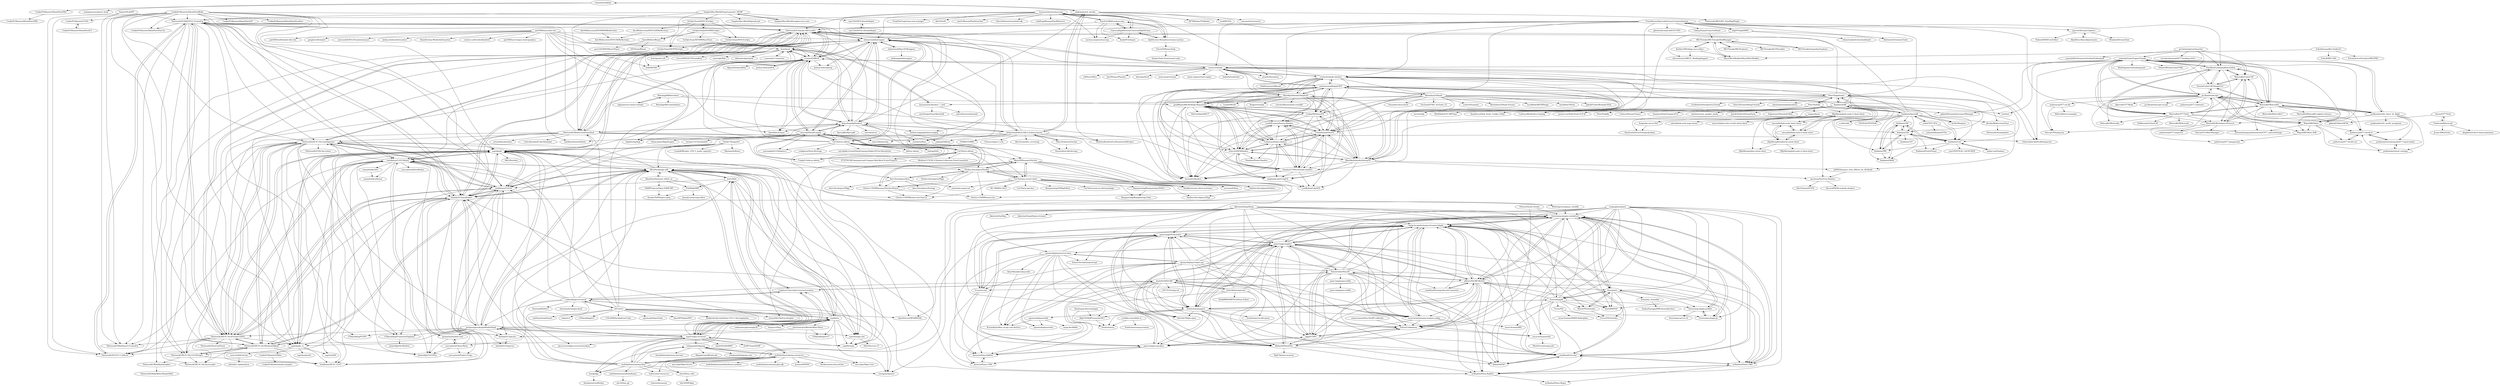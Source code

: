 digraph G {
"serpentiem/ddmk" -> "muhopensores/dmc4_hook"
"serpentiem/ddmk" -> "CookiePLMonster/SilentPatchYK2"
"serpentiem/ddmk" -> "nipkownix/re4_tweaks"
"Kaldaien/FAR" -> "Kaldaien/SpecialK"
"Kaldaien/FAR" -> "Kaldaien/TZF"
"Kaldaien/FAR" -> "crosire/reshade"
"Kaldaien/FAR" -> "ImminentFate/CompactGUI" ["e"=1]
"Kaldaien/FAR" -> "Kaldaien/UnX"
"Kaldaien/FAR" -> "PeterTh/gedosato"
"Kaldaien/FAR" -> "Codeusa/Borderless-Gaming" ["e"=1]
"Kaldaien/FAR" -> "Kaldaien/TBF"
"Kaldaien/FAR" -> "crosire/reshade-shaders"
"Kaldaien/FAR" -> "slashiee/cemu_graphic_packs" ["e"=1]
"Kaldaien/FAR" -> "JustArchi/ArchiSteamFarm" ["e"=1]
"Kaldaien/FAR" -> "Edgarware/Threshold-Skin" ["e"=1]
"Kaldaien/FAR" -> "Codeusa/SteamCleaner" ["e"=1]
"Kaldaien/FAR" -> "loot/loot" ["e"=1]
"Kaldaien/FAR" -> "gibbed/SteamAchievementManager" ["e"=1]
"PeterTh/gedosato" -> "PeterTh/dsfix"
"PeterTh/gedosato" -> "martymcmodding/qUINT"
"PeterTh/gedosato" -> "Kaldaien/SpecialK"
"PeterTh/gedosato" -> "Kaldaien/TZF"
"PeterTh/gedosato" -> "PeterTh/GameManipTutorial"
"PeterTh/gedosato" -> "crosire/reshade-shaders"
"PeterTh/gedosato" -> "elishacloud/dxwrapper"
"PeterTh/gedosato" -> "aliasIsolation/aliasIsolation" ["e"=1]
"PeterTh/gedosato" -> "Kaldaien/UnX"
"PeterTh/gedosato" -> "bo3b/3Dmigoto" ["e"=1]
"PeterTh/gedosato" -> "ThirteenAG/Ultimate-ASI-Loader"
"PeterTh/gedosato" -> "kosumosu/x3daudio1_7_hrtf"
"PeterTh/gedosato" -> "Kaldaien/FAR"
"PeterTh/gedosato" -> "dlrudie/WidescreenFixer"
"PeterTh/gedosato" -> "iCatButler/PeteOpenGL2Tweak" ["e"=1]
"pal1000/mesa-dist-win" -> "crystice-softworks/QindieGL"
"pal1000/mesa-dist-win" -> "adolfintel/wined3d4win"
"pal1000/mesa-dist-win" -> "pal1000/save-legacy-intel-graphics"
"pal1000/mesa-dist-win" -> "pal1000/swiftshader-dist-win"
"pal1000/mesa-dist-win" -> "disks86/VK9" ["e"=1]
"pal1000/mesa-dist-win" -> "kcat/dsoal"
"pal1000/mesa-dist-win" -> "crosire/d3d8to9"
"pal1000/mesa-dist-win" -> "google/swiftshader" ["e"=1]
"pal1000/mesa-dist-win" -> "elishacloud/dxwrapper"
"pal1000/mesa-dist-win" -> "dege-diosg/dgVoodoo2"
"pal1000/mesa-dist-win" -> "microsoft/D3D12TranslationLayer" ["e"=1]
"pal1000/mesa-dist-win" -> "Joshua-Ashton/dxvk-native" ["e"=1]
"pal1000/mesa-dist-win" -> "Sporif/dxvk-async" ["e"=1]
"pal1000/mesa-dist-win" -> "dxgldotorg/dxgl"
"pal1000/mesa-dist-win" -> "HansKristian-Work/vkd3d-proton" ["e"=1]
"Kaldaien/SpecialK" -> "Kaldaien/FAR"
"Kaldaien/SpecialK" -> "Kaldaien/SKIM"
"Kaldaien/SpecialK" -> "PeterTh/gedosato"
"Kaldaien/SpecialK" -> "rebtd7/FF13Fix"
"Kaldaien/SpecialK" -> "Kaldaien/TZF"
"Kaldaien/SpecialK" -> "bo3b/3Dmigoto" ["e"=1]
"Kaldaien/SpecialK" -> "Kaldaien/UnX"
"Kaldaien/SpecialK" -> "ThirteenAG/Ultimate-ASI-Loader"
"Kaldaien/SpecialK" -> "dlrudie/WidescreenFixer"
"Kaldaien/SpecialK" -> "martymcmodding/qUINT"
"Kaldaien/SpecialK" -> "dege-diosg/dgVoodoo2"
"Kaldaien/SpecialK" -> "TES5Edit/TES5Edit" ["e"=1]
"Kaldaien/SpecialK" -> "Kaldaien/TBF"
"Kaldaien/SpecialK" -> "z-edit/zedit" ["e"=1]
"Kaldaien/SpecialK" -> "Kaldaien/TSF"
"crosire/d3d8to9" -> "elishacloud/dxwrapper"
"crosire/d3d8to9" -> "dege-diosg/dgVoodoo2"
"crosire/d3d8to9" -> "kcat/dsoal"
"crosire/d3d8to9" -> "narzoul/DDrawCompat"
"crosire/d3d8to9" -> "ThirteenAG/Ultimate-ASI-Loader"
"crosire/d3d8to9" -> "Joshua-Ashton/dxup" ["e"=1]
"crosire/d3d8to9" -> "ThirteenAG/WidescreenFixesPack"
"crosire/d3d8to9" -> "AlpyneDreams/d8vk" ["e"=1]
"crosire/d3d8to9" -> "ThirteenAG/GTAIV.EFLC.FusionFix"
"crosire/d3d8to9" -> "aap/skygfx"
"crosire/d3d8to9" -> "Joshua-Ashton/d9vk" ["e"=1]
"crosire/d3d8to9" -> "Sporif/dxvk-async" ["e"=1]
"crosire/d3d8to9" -> "aap/skygfx_vc"
"crosire/d3d8to9" -> "disks86/VK9" ["e"=1]
"crosire/d3d8to9" -> "crosire/reshade"
"elishacloud/dxwrapper" -> "narzoul/DDrawCompat"
"elishacloud/dxwrapper" -> "crosire/d3d8to9"
"elishacloud/dxwrapper" -> "dege-diosg/dgVoodoo2"
"elishacloud/dxwrapper" -> "elishacloud/DirectX-Wrappers"
"elishacloud/dxwrapper" -> "ThirteenAG/Ultimate-ASI-Loader"
"elishacloud/dxwrapper" -> "kcat/dsoal"
"elishacloud/dxwrapper" -> "elishacloud/Silent-Hill-2-Enhancements"
"elishacloud/dxwrapper" -> "ThirteenAG/WidescreenFixesPack"
"elishacloud/dxwrapper" -> "otya128/winevdm" ["e"=1]
"elishacloud/dxwrapper" -> "ThirteenAG/GTAIV.EFLC.FusionFix"
"elishacloud/dxwrapper" -> "Joshua-Ashton/dxup" ["e"=1]
"elishacloud/dxwrapper" -> "CnCNet/cnc-ddraw"
"elishacloud/dxwrapper" -> "Sporif/dxvk-async" ["e"=1]
"elishacloud/dxwrapper" -> "dosbox-staging/dosbox-staging" ["e"=1]
"elishacloud/dxwrapper" -> "disks86/VK9" ["e"=1]
"ExOptsTeam/NFSMWExOpts" -> "ExOptsTeam/NFSU2ExOpts"
"ExOptsTeam/NFSMWExOpts" -> "ExOptsTeam/NFSCExOpts"
"ExOptsTeam/NFSMWExOpts" -> "SpeedReflect/Binary"
"ExOptsTeam/NFSMWExOpts" -> "ExOptsTeam/NFSMWRaceFixes"
"ExOptsTeam/NFSMWExOpts" -> "ExOptsTeam/NFSPSExOpts"
"kcat/dsoal" -> "bibendovsky/eaxefx"
"kcat/dsoal" -> "crosire/d3d8to9"
"kcat/dsoal" -> "dege-diosg/dgVoodoo2"
"kcat/dsoal" -> "ccomrade/c1-launcher"
"kcat/dsoal" -> "kcat/openal-soft" ["e"=1]
"kcat/dsoal" -> "kosumosu/x3daudio1_7_hrtf"
"kcat/dsoal" -> "trevor0402/SC55Soundfont" ["e"=1]
"kcat/dsoal" -> "samuelgr/Xidi" ["e"=1]
"kcat/dsoal" -> "coelckers/Raze" ["e"=1]
"codenulls/gta-reversed" -> "Updated-Classic/gta-reversed-modern"
"codenulls/gta-reversed" -> "aap/librw"
"codenulls/gta-reversed" -> "DK22Pac/plugin-sdk"
"codenulls/gta-reversed" -> "td512/re3"
"codenulls/gta-reversed" -> "cleolibrary/CLEO-Redux"
"codenulls/gta-reversed" -> "petrgeorgievsky/gtaRenderHook"
"codenulls/gta-reversed" -> "thelink2012/modloader"
"codenulls/gta-reversed" -> "dashr9230/SA-MP"
"codenulls/gta-reversed" -> "rwengine/openrw" ["e"=1]
"codenulls/gta-reversed" -> "user-grinch/Cheat-Menu"
"codenulls/gta-reversed" -> "gta-reversed/gta-reversed-modern"
"codenulls/gta-reversed" -> "chrystianfarias/gta-fmod"
"codenulls/gta-reversed" -> "aap/skygfx"
"codenulls/gta-reversed" -> "Starman0620/re3"
"crosire/reshade" -> "crosire/reshade-shaders"
"crosire/reshade" -> "martymcmodding/qUINT"
"crosire/reshade" -> "crosire/d3d8to9"
"crosire/reshade" -> "Orbmu2k/nvidiaProfileInspector" ["e"=1]
"crosire/reshade" -> "doitsujin/dxvk" ["e"=1]
"crosire/reshade" -> "BlueSkyDefender/Depth3D"
"crosire/reshade" -> "xenia-project/xenia" ["e"=1]
"crosire/reshade" -> "elishacloud/dxwrapper"
"crosire/reshade" -> "ThirteenAG/Ultimate-ASI-Loader"
"crosire/reshade" -> "cheat-engine/cheat-engine" ["e"=1]
"crosire/reshade" -> "baldurk/renderdoc" ["e"=1]
"crosire/reshade" -> "Codeusa/Borderless-Gaming" ["e"=1]
"crosire/reshade" -> "x360ce/x360ce" ["e"=1]
"crosire/reshade" -> "atom0s/Steamless" ["e"=1]
"crosire/reshade" -> "JosefNemec/Playnite" ["e"=1]
"crosire/reshade-shaders" -> "martymcmodding/qUINT"
"crosire/reshade-shaders" -> "crosire/reshade"
"crosire/reshade-shaders" -> "prod80/prod80-ReShade-Repository"
"crosire/reshade-shaders" -> "CeeJayDK/SweetFX"
"crosire/reshade-shaders" -> "BlueSkyDefender/Depth3D"
"crosire/reshade-shaders" -> "FransBouma/OtisFX"
"crosire/reshade-shaders" -> "Fubaxiusz/fubax-shaders"
"crosire/reshade-shaders" -> "luluco250/FXShaders"
"crosire/reshade-shaders" -> "BlueSkyDefender/AstrayFX"
"crosire/reshade-shaders" -> "Daodan317081/reshade-shaders"
"crosire/reshade-shaders" -> "DadSchoorse/vkBasalt" ["e"=1]
"crosire/reshade-shaders" -> "Mortalitas/GShade"
"crosire/reshade-shaders" -> "brussell1/Shaders"
"crosire/reshade-shaders" -> "crosire/d3d8to9"
"crosire/reshade-shaders" -> "Orbmu2k/nvidiaProfileInspector" ["e"=1]
"martymcmodding/qUINT" -> "crosire/reshade-shaders"
"martymcmodding/qUINT" -> "prod80/prod80-ReShade-Repository"
"martymcmodding/qUINT" -> "FransBouma/OtisFX"
"martymcmodding/qUINT" -> "BlueSkyDefender/AstrayFX"
"martymcmodding/qUINT" -> "Fubaxiusz/fubax-shaders"
"martymcmodding/qUINT" -> "luluco250/FXShaders"
"martymcmodding/qUINT" -> "Daodan317081/reshade-shaders"
"martymcmodding/qUINT" -> "CeeJayDK/SweetFX"
"martymcmodding/qUINT" -> "BlueSkyDefender/Depth3D"
"martymcmodding/qUINT" -> "LordOfLunacy/Insane-Shaders"
"martymcmodding/qUINT" -> "Mortalitas/GShade"
"martymcmodding/qUINT" -> "crosire/reshade"
"martymcmodding/qUINT" -> "mj-ehsan/NiceGuy-Shaders"
"martymcmodding/qUINT" -> "brussell1/Shaders"
"martymcmodding/qUINT" -> "PeterTh/gedosato"
"ThirteenAG/WidescreenFixesPack" -> "ThirteenAG/Ultimate-ASI-Loader"
"ThirteenAG/WidescreenFixesPack" -> "crosire/d3d8to9"
"ThirteenAG/WidescreenFixesPack" -> "ThirteenAG/III.VC.SA.IV.Project2DFX"
"ThirteenAG/WidescreenFixesPack" -> "elishacloud/dxwrapper"
"ThirteenAG/WidescreenFixesPack" -> "ThirteenAG/GTAIV.EFLC.FusionFix"
"ThirteenAG/WidescreenFixesPack" -> "ThirteenAG/III.VC.SA.LimitAdjuster"
"ThirteenAG/WidescreenFixesPack" -> "aap/skygfx"
"ThirteenAG/WidescreenFixesPack" -> "thelink2012/modloader"
"ThirteenAG/WidescreenFixesPack" -> "dege-diosg/dgVoodoo2"
"ThirteenAG/WidescreenFixesPack" -> "OpenDriver2/REDRIVER2" ["e"=1]
"ThirteenAG/WidescreenFixesPack" -> "stenzek/duckstation" ["e"=1]
"ThirteenAG/WidescreenFixesPack" -> "rwengine/openrw" ["e"=1]
"ThirteenAG/WidescreenFixesPack" -> "Orbmu2k/nvidiaProfileInspector" ["e"=1]
"ThirteenAG/WidescreenFixesPack" -> "Cxbx-Reloaded/Cxbx-Reloaded" ["e"=1]
"ThirteenAG/WidescreenFixesPack" -> "cleolibrary/CLEO-Redux"
"PixelRick/CyberpunkSaveEditor" -> "WolvenKit/CyberCAT"
"PixelRick/CyberpunkSaveEditor" -> "Deweh/CyberCAT-SimpleGUI"
"PixelRick/CyberpunkSaveEditor" -> "WolvenKit/BraindanceProtocol"
"PixelRick/CyberpunkSaveEditor" -> "yamashi/CyberEngineTweaks"
"PixelRick/CyberpunkSaveEditor" -> "WolvenKit/CP77Tools"
"PixelRick/CyberpunkSaveEditor" -> "WolvenKit/WolvenKit"
"PixelRick/CyberpunkSaveEditor" -> "jac3km4/redscript"
"openmultiplayer/server-beta" -> "openmultiplayer/open.mp"
"openmultiplayer/server-beta" -> "KrustyKoyle/files.sa-mp.com-Archive"
"openmultiplayer/server-beta" -> "katursis/Pawn.RakNet"
"openmultiplayer/server-beta" -> "PatrickGTR/gta-open"
"openmultiplayer/server-beta" -> "openmultiplayer/web"
"openmultiplayer/server-beta" -> "pawn-lang/YSI-Includes"
"openmultiplayer/server-beta" -> "pawn-lang/compiler"
"openmultiplayer/server-beta" -> "Southclaws/sampctl"
"openmultiplayer/server-beta" -> "AmyrAhmady/samp-node"
"openmultiplayer/server-beta" -> "IllidanS4/PawnPlus"
"openmultiplayer/server-beta" -> "Y-Less/sscanf"
"openmultiplayer/server-beta" -> "Sreyas-Sreelal/samp-bcrypt"
"BlastHackNet/mod_s0beit_sa" -> "P3ti/RakSAMP"
"BlastHackNet/mod_s0beit_sa" -> "urShadow/Pawn.RakNet"
"BlastHackNet/mod_s0beit_sa" -> "DK22Pac/plugin-sdk"
"BlastHackNet/mod_s0beit_sa" -> "SAMPProjects/Open-SAMP-API"
"P3ti/RakSAMP" -> "Sasuke78200/open-samp"
"P3ti/RakSAMP" -> "JernejL/samp-map-editor"
"Mortalitas/GShade" -> "martymcmodding/qUINT"
"Mortalitas/GShade" -> "luluco250/FXShaders"
"Mortalitas/GShade" -> "BlueSkyDefender/AstrayFX"
"Mortalitas/GShade" -> "TexTools/FFXIV_TexTools_UI" ["e"=1]
"Mortalitas/GShade" -> "prod80/prod80-ReShade-Repository"
"Mortalitas/GShade" -> "xivdev/Penumbra" ["e"=1]
"Mortalitas/GShade" -> "brussell1/Shaders"
"Mortalitas/GShade" -> "FransBouma/OtisFX"
"Mortalitas/GShade" -> "rj200/Glamarye_Fast_Effects_for_ReShade"
"Mortalitas/GShade" -> "Mortalitas/GShade-Presets"
"Mortalitas/GShade" -> "CeeJayDK/SweetFX"
"Mortalitas/GShade" -> "LeonBlade/BDTHPlugin" ["e"=1]
"Mortalitas/GShade" -> "imchillin/CMTool" ["e"=1]
"Mortalitas/GShade" -> "JakobPCoder/ReshadeTFAA" ["e"=1]
"Mortalitas/GShade" -> "Penumbra-Sync/client" ["e"=1]
"CookiePLMonster/CT-DC" -> "CookiePLMonster/SilentPatchCT"
"CookiePLMonster/SilentPatchBully" -> "CookiePLMonster/SilentPatchFarCry"
"CookiePLMonster/SilentPatchBully" -> "CookiePLMonster/SilentPatchGF"
"CookiePLMonster/SilentPatchBully" -> "ThirteenAG/IV.EFLC.ColAccel"
"CookiePLMonster/SilentPatchBully" -> "ThirteenAG/GTAIV.EFLC.FusionFix"
"CookiePLMonster/SilentPatchBully" -> "ThirteenAG/III.VC.SA.IV.Project2DFX"
"CookiePLMonster/SilentPatchBully" -> "aap/skygfx_vc"
"CookiePLMonster/SilentPatchBully" -> "CookiePLMonster/CT-DC"
"CookiePLMonster/SilentPatchBully" -> "ThirteenAG/MaxPayne3.FusionFix"
"CookiePLMonster/SilentPatchBully" -> "ThirteenAG/III.VC.SA.LimitAdjuster"
"CookiePLMonster/SilentPatchBully" -> "ThirteenAG/Ultimate-ASI-Loader"
"CookiePLMonster/SilentPatchBully" -> "cleolibrary/CLEO-Redux"
"CookiePLMonster/SilentPatchBully" -> "thelink2012/modloader"
"CookiePLMonster/SilentPatchBully" -> "cleolibrary/CLEO4"
"CookiePLMonster/SilentPatchBully" -> "aap/skygfx"
"CookiePLMonster/SilentPatchBully" -> "CookiePLMonster/SilentPatchScarface"
"ThirteenAG/III.VC.SA.CLEOScripts" -> "ThirteenAG/III.VC.SA.SaveLoader"
"ThirteenAG/III.VC.SA.CLEOScripts" -> "ThirteenAG/III.VC.SA.WindowedMode"
"ThirteenAG/III.VC.SA.CLEOScripts" -> "ThirteenAG/XboxRainDroplets"
"ThirteenAG/III.VC.SA.CLEOScripts" -> "cleolibrary/III.VC.CLEO"
"ThirteenAG/III.VC.SA.LimitAdjuster" -> "aap/skygfx"
"ThirteenAG/III.VC.SA.LimitAdjuster" -> "thelink2012/modloader"
"ThirteenAG/III.VC.SA.LimitAdjuster" -> "ThirteenAG/III.VC.SA.IV.Project2DFX"
"ThirteenAG/III.VC.SA.LimitAdjuster" -> "cleolibrary/CLEO4"
"ThirteenAG/III.VC.SA.LimitAdjuster" -> "ThirteenAG/III.VC.SA.CLEOScripts"
"ThirteenAG/III.VC.SA.LimitAdjuster" -> "aap/skygfx_vc"
"ThirteenAG/III.VC.SA.LimitAdjuster" -> "ThirteenAG/III.VC.SA.WindowedMode"
"ThirteenAG/III.VC.SA.LimitAdjuster" -> "ThirteenAG/Ultimate-ASI-Loader"
"ThirteenAG/III.VC.SA.LimitAdjuster" -> "GTAmodding/FramerateVigilante"
"ThirteenAG/III.VC.SA.LimitAdjuster" -> "cleolibrary/III.VC.CLEO"
"ThirteenAG/III.VC.SA.LimitAdjuster" -> "ThirteenAG/GTA-One-Liners"
"ThirteenAG/III.VC.SA.LimitAdjuster" -> "ThirteenAG/III.VC.SA.SaveLoader"
"ThirteenAG/III.VC.SA.LimitAdjuster" -> "ThirteenAG/IV.EFLC.ColAccel"
"ThirteenAG/III.VC.SA.LimitAdjuster" -> "JuniorDjjr/CLEOPlus"
"ThirteenAG/III.VC.SA.WindowedMode" -> "ThirteenAG/III.VC.SA.CLEOScripts"
"ThirteenAG/III.VC.SA.WindowedMode" -> "ThirteenAG/III.VC.SA.IV.Project2DFX"
"ThirteenAG/III.VC.SA.WindowedMode" -> "ThirteenAG/IV.EFLC.ColAccel"
"ThirteenAG/III.VC.SA.WindowedMode" -> "ThirteenAG/III.VC.SA.SaveLoader"
"ThirteenAG/III.VC.SA.WindowedMode" -> "cleolibrary/CLEO4"
"ThirteenAG/III.VC.SA.WindowedMode" -> "ThirteenAG/III.VC.SA.LimitAdjuster"
"ThirteenAG/III.VC.SA.WindowedMode" -> "cleolibrary/III.VC.CLEO"
"ThirteenAG/IV.EFLC.ColAccel" -> "ThirteenAG/GTAIV.EFLC.FusionFix"
"ThirteenAG/Ultimate-ASI-Loader" -> "ThirteenAG/III.VC.SA.IV.Project2DFX"
"ThirteenAG/Ultimate-ASI-Loader" -> "ThirteenAG/III.VC.SA.LimitAdjuster"
"ThirteenAG/Ultimate-ASI-Loader" -> "ThirteenAG/GTAIV.EFLC.FusionFix"
"ThirteenAG/Ultimate-ASI-Loader" -> "thelink2012/modloader"
"ThirteenAG/Ultimate-ASI-Loader" -> "ThirteenAG/WidescreenFixesPack"
"ThirteenAG/Ultimate-ASI-Loader" -> "aap/skygfx"
"ThirteenAG/Ultimate-ASI-Loader" -> "cleolibrary/CLEO4"
"ThirteenAG/Ultimate-ASI-Loader" -> "aap/skygfx_vc"
"ThirteenAG/Ultimate-ASI-Loader" -> "crosire/d3d8to9"
"ThirteenAG/Ultimate-ASI-Loader" -> "ThirteenAG/III.VC.SA.WindowedMode"
"ThirteenAG/Ultimate-ASI-Loader" -> "ThirteenAG/III.VC.SA.CLEOScripts"
"ThirteenAG/Ultimate-ASI-Loader" -> "cleolibrary/CLEO-Redux"
"ThirteenAG/Ultimate-ASI-Loader" -> "ThirteenAG/IV.EFLC.ColAccel"
"ThirteenAG/Ultimate-ASI-Loader" -> "elishacloud/dxwrapper"
"ThirteenAG/Ultimate-ASI-Loader" -> "DK22Pac/plugin-sdk"
"aap/skygfx_vc" -> "aap/sharptrails"
"aap/skygfx_vc" -> "aap/skygfx"
"aap/skygfx_vc" -> "erorcun/SACarCam"
"aap/skygfx_vc" -> "cleolibrary/III.VC.CLEO"
"aap/skygfx_vc" -> "CookiePLMonster/VBdec"
"aap/skygfx_vc" -> "aap/rwd3d9"
"dlrudie/WidescreenFixer" -> "ThirteenAG/modupdater"
"erorcun/SACarCam" -> "niltwill/vc-updatedscm"
"thelink2012/modloader" -> "ThirteenAG/III.VC.SA.LimitAdjuster"
"thelink2012/modloader" -> "aap/skygfx"
"thelink2012/modloader" -> "cleolibrary/CLEO4"
"thelink2012/modloader" -> "DK22Pac/plugin-sdk"
"thelink2012/modloader" -> "ThirteenAG/III.VC.SA.IV.Project2DFX"
"thelink2012/modloader" -> "aap/skygfx_vc"
"thelink2012/modloader" -> "ThirteenAG/III.VC.SA.WindowedMode"
"thelink2012/modloader" -> "thelink2012/gta3sc"
"thelink2012/modloader" -> "Whitetigerswt/gtasa_crashfix"
"thelink2012/modloader" -> "quiret/magic-txd"
"thelink2012/modloader" -> "JuniorDjjr/CLEOPlus"
"thelink2012/modloader" -> "ThirteenAG/Ultimate-ASI-Loader"
"thelink2012/modloader" -> "GTAmodding/FramerateVigilante"
"thelink2012/modloader" -> "petrgeorgievsky/gtaRenderHook"
"thelink2012/modloader" -> "cleolibrary/III.VC.CLEO"
"FunkyFr3sh/cnc-ddraw" -> "narzoul/DDrawCompat"
"FunkyFr3sh/cnc-ddraw" -> "CnCNet/ts-ddraw"
"Ares-Developers/Ares" -> "Ares-Developers/YRpp"
"Ares-Developers/Ares" -> "Phobos-developers/Phobos"
"Ares-Developers/Ares" -> "Ares-Developers/Syringe"
"Ares-Developers/Ares" -> "zzattack/ccmaps-net"
"Ares-Developers/Ares" -> "ChrisLv-CN/YRDynamicPatcher-Kratos"
"PeterTh/dsfix" -> "PeterTh/gedosato"
"PeterTh/dsfix" -> "smcnabb/dark-souls-cheat-sheet"
"PeterTh/dsfix" -> "tarvitz/dsfp"
"PeterTh/dsfix" -> "smcnabb/dark-souls-2-cheat-sheet"
"PeterTh/dsfix" -> "Wulf2k/DaS-PC-MPChan"
"PeterTh/dsfix" -> "SeanPesce/Dark_Souls_Config_Utility"
"PeterTh/dsfix" -> "metal-crow/Dark-Souls-PvP-AI" ["e"=1]
"PeterTh/dsfix" -> "ymgve/desse"
"PeterTh/dsfix" -> "PeterTh/dpfix"
"PeterTh/dsfix" -> "ZKjellberg/dark-souls-3-cheat-sheet"
"ZKjellberg/dark-souls-3-cheat-sheet" -> "smcnabb/dark-souls-2-cheat-sheet"
"ZKjellberg/dark-souls-3-cheat-sheet" -> "smcnabb/dark-souls-cheat-sheet"
"ZKjellberg/dark-souls-3-cheat-sheet" -> "ZKjellberg/bloodborne-cheat-sheet"
"ZKjellberg/dark-souls-3-cheat-sheet" -> "ZKjellberg/sekiro-cheat-sheet"
"ZKjellberg/dark-souls-3-cheat-sheet" -> "xenevel/dark-souls-2-sotfs-cheat-sheet"
"ZKjellberg/dark-souls-3-cheat-sheet" -> "colevk/dark-souls-map-viewer"
"DK22Pac/plugin-sdk" -> "thelink2012/modloader"
"DK22Pac/plugin-sdk" -> "cleolibrary/CLEO4"
"DK22Pac/plugin-sdk" -> "saml1er/gta-reversed"
"DK22Pac/plugin-sdk" -> "jte/GTASA"
"DK22Pac/plugin-sdk" -> "ThirteenAG/III.VC.SA.LimitAdjuster"
"DK22Pac/plugin-sdk" -> "petrgeorgievsky/gtaRenderHook"
"DK22Pac/plugin-sdk" -> "aap/librw"
"DK22Pac/plugin-sdk" -> "cleolibrary/CLEO-Redux"
"DK22Pac/plugin-sdk" -> "quiret/magic-txd"
"DK22Pac/plugin-sdk" -> "thelink2012/gta3sc"
"DK22Pac/plugin-sdk" -> "Updated-Classic/gta-reversed-modern"
"DK22Pac/plugin-sdk" -> "urShadow/Pawn.RakNet"
"DK22Pac/plugin-sdk" -> "BlastHackNet/mod_s0beit_sa"
"DK22Pac/plugin-sdk" -> "aap/skygfx"
"DK22Pac/plugin-sdk" -> "Whitetigerswt/gtasa_crashfix"
"aap/librw" -> "aap/librwgta"
"aap/librw" -> "DK22Pac/plugin-sdk"
"aap/librw" -> "rwengine/openrw" ["e"=1]
"aap/librw" -> "petrgeorgievsky/gtaRenderHook"
"aap/librw" -> "codenulls/gta-reversed"
"aap/librw" -> "quiret/magic-txd"
"aap/librw" -> "electronicarts/RenderWare3Docs"
"aap/librw" -> "saml1er/gta-reversed"
"aap/librw" -> "aap/skygfx"
"aap/librw" -> "Updated-Classic/gta-reversed-modern"
"aap/librw" -> "codenamecpp/carnage3d" ["e"=1]
"aap/librw" -> "jte/GTASA"
"aap/librw" -> "GTAmodding/rw37"
"aap/librw" -> "aap/skygfx_vc"
"aap/librw" -> "thug1src/thug" ["e"=1]
"aap/skygfx" -> "ThirteenAG/III.VC.SA.LimitAdjuster"
"aap/skygfx" -> "aap/skygfx_vc"
"aap/skygfx" -> "thelink2012/modloader"
"aap/skygfx" -> "ThirteenAG/III.VC.SA.IV.Project2DFX"
"aap/skygfx" -> "quiret/magic-txd"
"aap/skygfx" -> "cleolibrary/CLEO4"
"aap/skygfx" -> "GTAmodding/FramerateVigilante"
"aap/skygfx" -> "aap/librwgta"
"aap/skygfx" -> "DK22Pac/imfx"
"aap/skygfx" -> "cleolibrary/CLEO-Redux"
"aap/skygfx" -> "JuniorDjjr/CLEOPlus"
"aap/skygfx" -> "ThirteenAG/III.VC.SA.WindowedMode"
"aap/skygfx" -> "aap/rwd3d9"
"katursis/Pawn.RakNet" -> "katursis/Pawn.CMD"
"katursis/Pawn.RakNet" -> "pawn-lang/sa-mp-fixes"
"openmultiplayer/open.mp" -> "openmultiplayer/server-beta"
"openmultiplayer/open.mp" -> "katursis/Pawn.RakNet"
"openmultiplayer/open.mp" -> "samp-incognito/samp-streamer-plugin"
"openmultiplayer/open.mp" -> "Y-Less/sscanf"
"openmultiplayer/open.mp" -> "pawn-lang/YSI-Includes"
"openmultiplayer/open.mp" -> "IllidanS4/PawnPlus"
"openmultiplayer/open.mp" -> "oscar-broman/samp-weapon-config"
"openmultiplayer/open.mp" -> "Southclaws/sampctl"
"openmultiplayer/open.mp" -> "openmultiplayer/web"
"openmultiplayer/open.mp" -> "ziggi/FCNPC"
"openmultiplayer/open.mp" -> "IllidanS4/YSF"
"openmultiplayer/open.mp" -> "NexiusTailer/Nex-AC"
"openmultiplayer/open.mp" -> "pawn-lang/compiler"
"openmultiplayer/open.mp" -> "Pottus/ColAndreas"
"openmultiplayer/open.mp" -> "KrustyKoyle/files.sa-mp.com-Archive"
"user-grinch/Cheat-Menu" -> "JuniorDjjr/CLEOPlus"
"user-grinch/Cheat-Menu" -> "user-grinch/Project-Props"
"user-grinch/Cheat-Menu" -> "gennariarmando/v-hud"
"user-grinch/Cheat-Menu" -> "thelink2012/modloader"
"Traderain/Wolven-kit" -> "rfuzzo/CP77Tools"
"Traderain/Wolven-kit" -> "dingdio/witcher3-maya-animation"
"Traderain/Wolven-kit" -> "JLouis-B/RedTools"
"ThirteenAG/III.VC.SA.IV.Project2DFX" -> "ThirteenAG/III.VC.SA.LimitAdjuster"
"ThirteenAG/III.VC.SA.IV.Project2DFX" -> "aap/skygfx"
"ThirteenAG/III.VC.SA.IV.Project2DFX" -> "ThirteenAG/III.VC.SA.WindowedMode"
"ThirteenAG/III.VC.SA.IV.Project2DFX" -> "ThirteenAG/III.VC.SA.CLEOScripts"
"ThirteenAG/III.VC.SA.IV.Project2DFX" -> "aap/skygfx_vc"
"ThirteenAG/III.VC.SA.IV.Project2DFX" -> "thelink2012/modloader"
"ThirteenAG/III.VC.SA.IV.Project2DFX" -> "ThirteenAG/Ultimate-ASI-Loader"
"ThirteenAG/III.VC.SA.IV.Project2DFX" -> "ThirteenAG/IV.EFLC.ColAccel"
"ThirteenAG/III.VC.SA.IV.Project2DFX" -> "ThirteenAG/GTAIV.EFLC.FusionFix"
"ThirteenAG/III.VC.SA.IV.Project2DFX" -> "ThirteenAG/III.VC.SA.SaveLoader"
"ThirteenAG/III.VC.SA.IV.Project2DFX" -> "cleolibrary/CLEO4"
"ThirteenAG/III.VC.SA.IV.Project2DFX" -> "cleolibrary/III.VC.CLEO"
"ThirteenAG/III.VC.SA.IV.Project2DFX" -> "ThirteenAG/MaxPayne3.FusionFix"
"ThirteenAG/III.VC.SA.IV.Project2DFX" -> "cleolibrary/CLEO-Redux"
"ThirteenAG/III.VC.SA.IV.Project2DFX" -> "ThirteenAG/ViceCityNeons"
"Updated-Classic/gta-reversed-modern" -> "codenulls/gta-reversed"
"Updated-Classic/gta-reversed-modern" -> "DK22Pac/plugin-sdk"
"Updated-Classic/gta-reversed-modern" -> "saml1er/gta-reversed"
"Updated-Classic/gta-reversed-modern" -> "dashr9230/SA-MP"
"td512/re3" -> "codenulls/gta-reversed"
"td512/re3" -> "halpz/re3"
"td512/re3" -> "aap/librw"
"td512/re3" -> "GTAmodding/re3" ["e"=1]
"td512/re3" -> "cleolibrary/CLEO-Redux"
"td512/re3" -> "rwengine/openrw" ["e"=1]
"td512/re3" -> "GTA-ASM/SanAndreasUnity" ["e"=1]
"td512/re3" -> "opentomb/OpenTomb" ["e"=1]
"td512/re3" -> "luciusDXL/TheForceEngine" ["e"=1]
"td512/re3" -> "OpenNFS/OpenNFS" ["e"=1]
"td512/re3" -> "Rubberduckycooly/Sonic-CD-11-Decompilation" ["e"=1]
"td512/re3" -> "OpenDriver2/REDRIVER2" ["e"=1]
"td512/re3" -> "sm64-port/sm64-port" ["e"=1]
"td512/re3" -> "ThirteenAG/WidescreenFixesPack"
"td512/re3" -> "ThirteenAG/Ultimate-ASI-Loader"
"dtgDTGdtg/SRWE" -> "FransBouma/InjectableGenericCameraSystem"
"dtgDTGdtg/SRWE" -> "Hattiwatti/CinematicTools"
"dtgDTGdtg/SRWE" -> "cdemetriadis/lovely-dashboard" ["e"=1]
"dtgDTGdtg/SRWE" -> "FransBouma/OtisFX"
"lucasassislar/nucleuscoop" -> "ZeroFox5866/nucleuscoop"
"lucasassislar/nucleuscoop" -> "UniversalSplitScreen/UniversalSplitScreen"
"lucasassislar/nucleuscoop" -> "SplitScreen-Me/splitscreenme-nucleus"
"lucasassislar/nucleuscoop" -> "nucleuscoop/nucleuscoop"
"lucasassislar/nucleuscoop" -> "atom0s/Steamless" ["e"=1]
"lucasassislar/nucleuscoop" -> "crosire/d3d8to9"
"lucasassislar/nucleuscoop" -> "FrogTheFrog/steam-rom-manager" ["e"=1]
"lucasassislar/nucleuscoop" -> "Alia5/GloSC" ["e"=1]
"lucasassislar/nucleuscoop" -> "elishacloud/dxwrapper"
"lucasassislar/nucleuscoop" -> "ThirteenAG/Ultimate-ASI-Loader"
"lucasassislar/nucleuscoop" -> "smaTc/RemotePlayDetached" ["e"=1]
"lucasassislar/nucleuscoop" -> "ValveSoftware/steamlink-sdk" ["e"=1]
"lucasassislar/nucleuscoop" -> "m4dEngi/RemotePlayWhatever" ["e"=1]
"CnCNet/cnc-ddraw" -> "CnCNet/ts-ddraw"
"CnCNet/cnc-ddraw" -> "narzoul/DDrawCompat"
"CnCNet/cnc-ddraw" -> "bolrog/d2dx" ["e"=1]
"CnCNet/cnc-ddraw" -> "Phobos-developers/Phobos"
"CnCNet/cnc-ddraw" -> "elishacloud/dxwrapper"
"CnCNet/cnc-ddraw" -> "CnCNet/xna-cncnet-client"
"CnCNet/cnc-ddraw" -> "dege-diosg/dgVoodoo2"
"CnCNet/cnc-ddraw" -> "crosire/d3d8to9"
"CnCNet/cnc-ddraw" -> "kcat/dsoal"
"CnCNet/cnc-ddraw" -> "Xkein/YRDynamicPatcher"
"CnCNet/cnc-ddraw" -> "cookgreen/Yuris-Revenge" ["e"=1]
"CnCNet/cnc-ddraw" -> "mir-diablo-ii-tools/SlashGaming-Diablo-II-Free-Resolution" ["e"=1]
"CnCNet/cnc-ddraw" -> "Ares-Developers/Ares"
"CnCNet/cnc-ddraw" -> "hifi/cnc-ddraw"
"CnCNet/cnc-ddraw" -> "joncampbell123/dosbox-x" ["e"=1]
"FransBouma/InjectableGenericCameraSystem" -> "dtgDTGdtg/SRWE"
"FransBouma/InjectableGenericCameraSystem" -> "Hattiwatti/CinematicTools"
"FransBouma/InjectableGenericCameraSystem" -> "FransBouma/OtisFX"
"FransBouma/InjectableGenericCameraSystem" -> "crosire/reshade-shaders"
"FransBouma/InjectableGenericCameraSystem" -> "ThirteenAG/Ultimate-ASI-Loader"
"FransBouma/InjectableGenericCameraSystem" -> "crosire/reshade"
"FransBouma/InjectableGenericCameraSystem" -> "WolvenKit/CP77Tools"
"FransBouma/InjectableGenericCameraSystem" -> "ghostinthecamera/IGCS-GITC"
"FransBouma/InjectableGenericCameraSystem" -> "elishacloud/dxwrapper"
"FransBouma/InjectableGenericCameraSystem" -> "Jayveer/Decima-Explorer"
"FransBouma/InjectableGenericCameraSystem" -> "BlueSkyDefender/Depth3D"
"FransBouma/InjectableGenericCameraSystem" -> "PeterTh/gedosato"
"FransBouma/InjectableGenericCameraSystem" -> "Fubaxiusz/fubax-shaders"
"FransBouma/InjectableGenericCameraSystem" -> "GalaxyEham/FrostyToolSuite"
"FransBouma/InjectableGenericCameraSystem" -> "PixelRick/CyberpunkSaveEditor"
"WolvenKit/BraindanceProtocol" -> "WolvenKit/CyberCAT"
"WolvenKit/BraindanceProtocol" -> "Nats-ji/CPStyling.lua"
"WolvenKit/BraindanceProtocol" -> "Nats-ji/CET-Mod-Manager"
"WolvenKit/BraindanceProtocol" -> "psiberx/cp2077-respector"
"WolvenKit/CP77Tools" -> "WolvenKit/CyberCAT"
"WolvenKit/CP77Tools" -> "WolvenKit/WolvenKit"
"WolvenKit/CP77Tools" -> "WolvenKit/Wolvenkit"
"WolvenKit/CP77Tools" -> "PixelRick/CyberpunkSaveEditor"
"WolvenKit/CP77Tools" -> "WolvenKit/Wolven-kit"
"WolvenKit/CP77Tools" -> "jac3km4/redscript"
"WolvenKit/CP77Tools" -> "yamashi/CyberEngineTweaks"
"WolvenKit/CP77Tools" -> "gibbed/Gibbed.RED4"
"WolvenKit/CP77Tools" -> "WopsS/RED4ext"
"WolvenKit/CP77Tools" -> "SirBitesalot/CyberCAT"
"WolvenKit/CP77Tools" -> "WolvenKit/BraindanceProtocol"
"WolvenKit/CyberCAT" -> "PixelRick/CyberpunkSaveEditor"
"WolvenKit/CyberCAT" -> "Deweh/CyberCAT-SimpleGUI"
"WolvenKit/CyberCAT" -> "WolvenKit/BraindanceProtocol"
"govizlora/optical-breacher" -> "PixelRick/CyberpunkSaveEditor"
"govizlora/optical-breacher" -> "WolvenKit/BraindanceProtocol"
"govizlora/optical-breacher" -> "WolvenKit/CyberCAT"
"govizlora/optical-breacher" -> "cxcorp/cyberpunk2077-hacking-solver"
"govizlora/optical-breacher" -> "yamashi/PerformanceOverhaulCyberpunk" ["e"=1]
"govizlora/optical-breacher" -> "yamashi/CyberEngineTweaks"
"narzoul/DDrawCompat" -> "elishacloud/dxwrapper"
"narzoul/DDrawCompat" -> "crosire/d3d8to9"
"narzoul/DDrawCompat" -> "dege-diosg/dgVoodoo2"
"narzoul/DDrawCompat" -> "CnCNet/cnc-ddraw"
"narzoul/DDrawCompat" -> "adolfintel/wined3d4win"
"narzoul/DDrawCompat" -> "otya128/winevdm" ["e"=1]
"narzoul/DDrawCompat" -> "FunkyFr3sh/cnc-ddraw"
"narzoul/DDrawCompat" -> "nukeykt/NBlood" ["e"=1]
"narzoul/DDrawCompat" -> "CnCNet/ts-ddraw"
"narzoul/DDrawCompat" -> "kcat/dsoal"
"narzoul/DDrawCompat" -> "joncampbell123/dosbox-x" ["e"=1]
"narzoul/DDrawCompat" -> "dxgldotorg/dxgl"
"narzoul/DDrawCompat" -> "leecher1337/ntvdmx64" ["e"=1]
"narzoul/DDrawCompat" -> "lethal-guitar/RigelEngine" ["e"=1]
"narzoul/DDrawCompat" -> "coelckers/Raze" ["e"=1]
"yamashi/CyberEngineTweaks" -> "PixelRick/CyberpunkSaveEditor"
"yamashi/CyberEngineTweaks" -> "jac3km4/redscript"
"yamashi/CyberEngineTweaks" -> "WolvenKit/WolvenKit"
"yamashi/CyberEngineTweaks" -> "WolvenKit/CP77Tools"
"yamashi/CyberEngineTweaks" -> "WolvenKit/BraindanceProtocol"
"yamashi/CyberEngineTweaks" -> "Deweh/CyberCAT-SimpleGUI"
"yamashi/CyberEngineTweaks" -> "WolvenKit/CyberCAT"
"yamashi/CyberEngineTweaks" -> "jackhumbert/let_there_be_flight"
"yamashi/CyberEngineTweaks" -> "WopsS/RED4ext"
"yamashi/CyberEngineTweaks" -> "Orbmu2k/nvidiaProfileInspector" ["e"=1]
"yamashi/CyberEngineTweaks" -> "ModOrganizer2/modorganizer" ["e"=1]
"yamashi/CyberEngineTweaks" -> "PotatoOfDoom/CyberFSR2" ["e"=1]
"yamashi/CyberEngineTweaks" -> "crosire/reshade"
"yamashi/CyberEngineTweaks" -> "loot/loot" ["e"=1]
"yamashi/CyberEngineTweaks" -> "gibbed/SteamAchievementManager" ["e"=1]
"Whitetigerswt/gtasa_crashfix" -> "Zeex/samp-plugin-crashdetect"
"ZeroFox5866/nucleuscoop" -> "lucasassislar/nucleuscoop"
"ZeroFox5866/nucleuscoop" -> "UniversalSplitScreen/UniversalSplitScreen"
"ZeroFox5866/nucleuscoop" -> "nucleuscoop/nucleuscoop"
"ZeroFox5866/nucleuscoop" -> "SplitScreen-Me/splitscreenme-nucleus"
"ZeroFox5866/nucleuscoop" -> "ThirteenAG/Ultimate-ASI-Loader"
"ZeroFox5866/nucleuscoop" -> "Ilyaki/ProtoInput"
"AmyrAhmady/samp-node" -> "KrustyKoyle/files.sa-mp.com-Archive"
"CyberMor/sampvoice" -> "katursis/Pawn.RakNet"
"CyberMor/sampvoice" -> "dashr9230/SA-MP"
"CyberMor/sampvoice" -> "pawn-lang/sa-mp-fixes"
"CyberMor/sampvoice" -> "Nickk888SAMP/TextDraw-Editor"
"CyberMor/sampvoice" -> "IllidanS4/PawnPlus"
"CyberMor/sampvoice" -> "IllidanS4/YSF"
"CyberMor/sampvoice" -> "pawn-lang/YSI-Includes"
"CyberMor/sampvoice" -> "pawn-lang/compiler"
"GTAmodding/FramerateVigilante" -> "JuniorDjjr/SA-MixSets"
"multitheftauto/mtasa-blue" -> "multitheftauto/mtasa-resources"
"multitheftauto/mtasa-blue" -> "DK22Pac/plugin-sdk"
"multitheftauto/mtasa-blue" -> "saml1er/gta-reversed"
"multitheftauto/mtasa-blue" -> "trilogymp/trilogymp"
"multitheftauto/mtasa-blue" -> "thisdp/dgs"
"multitheftauto/mtasa-blue" -> "rwengine/openrw" ["e"=1]
"multitheftauto/mtasa-blue" -> "jte/GTASA"
"multitheftauto/mtasa-blue" -> "aap/librw"
"multitheftauto/mtasa-blue" -> "multitheftauto/multitheftauto"
"multitheftauto/mtasa-blue" -> "tederis/mta-resources"
"multitheftauto/mtasa-blue" -> "petrgeorgievsky/gtaRenderHook"
"multitheftauto/mtasa-blue" -> "samp-incognito/samp-streamer-plugin"
"multitheftauto/mtasa-blue" -> "ThirteenAG/Ultimate-ASI-Loader"
"multitheftauto/mtasa-blue" -> "thelink2012/modloader"
"multitheftauto/mtasa-blue" -> "sbx320/lua_utils"
"CeeJayDK/SweetFX" -> "prod80/prod80-ReShade-Repository"
"CeeJayDK/SweetFX" -> "luluco250/FXShaders"
"CeeJayDK/SweetFX" -> "BlueSkyDefender/AstrayFX"
"CeeJayDK/SweetFX" -> "FransBouma/OtisFX"
"CeeJayDK/SweetFX" -> "brussell1/Shaders"
"CeeJayDK/SweetFX" -> "LordOfLunacy/Insane-Shaders"
"CeeJayDK/SweetFX" -> "Daodan317081/reshade-shaders"
"CeeJayDK/SweetFX" -> "martymcmodding/qUINT"
"CnCNet/ts-ddraw" -> "CnCNet/cnc-ddraw"
"CnCNet/ts-ddraw" -> "narzoul/DDrawCompat"
"CnCNet/ts-ddraw" -> "Xkein/YRDynamicPatcher"
"CnCNet/ts-ddraw" -> "CnCNet/xna-cncnet-client"
"CnCNet/ts-ddraw" -> "FunkyFr3sh/cnc-ddraw"
"CnCNet/ts-ddraw" -> "Phobos-developers/Phobos"
"CnCNet/ts-ddraw" -> "Medstar117/CNC-Ultimate-Collection-Fixed-Launchers"
"CnCNet/ts-ddraw" -> "873578156/Command-and-Conquer-Red-Alert-II-win10-patch"
"dashr9230/SA-MP" -> "NexiusTailer/Nex-AC"
"dashr9230/SA-MP" -> "CyberMor/sampvoice"
"dashr9230/SA-MP" -> "pawn-lang/sa-mp-fixes"
"dashr9230/SA-MP" -> "katursis/Pawn.RakNet"
"dashr9230/SA-MP" -> "pawn-lang/YSI-Includes"
"dashr9230/SA-MP" -> "katursis/Pawn.CMD"
"dashr9230/SA-MP" -> "IllidanS4/PawnPlus"
"dashr9230/SA-MP" -> "oscar-broman/strlib"
"dashr9230/SA-MP" -> "IllidanS4/YSF"
"dashr9230/SA-MP" -> "pawn-lang/compiler"
"dashr9230/SA-MP" -> "Updated-Classic/gta-reversed-modern"
"dashr9230/SA-MP" -> "ZOTTCE/samp-cef"
"dashr9230/SA-MP" -> "oscar-broman/samp-weapon-config"
"dashr9230/SA-MP" -> "PatrickGTR/gta-open"
"dashr9230/SA-MP" -> "KrustyKoyle/files.sa-mp.com-Archive"
"IllidanS4/PawnPlus" -> "urShadow/Pawn.RakNet"
"IllidanS4/PawnPlus" -> "pawn-lang/YSI-Includes"
"IllidanS4/PawnPlus" -> "BigETI/pawn-memory"
"IllidanS4/PawnPlus" -> "pawn-lang/compiler"
"IllidanS4/PawnPlus" -> "Pottus/ColAndreas"
"IllidanS4/PawnPlus" -> "maddinat0r/sscanf"
"Pottus/Texture-Studio" -> "Pottus/ColAndreas"
"Pottus/Texture-Studio" -> "Zeex/samp-plugin-crashdetect"
"trilogymp/trilogymp" -> "trilogymp/trilogymp.com"
"trilogymp/trilogymp" -> "thisdp/dgs"
"trilogymp/trilogymp" -> "NanoBob/renderware-preview"
"trilogymp/trilogymp" -> "mta-slipe/Slipe-Core"
"trilogymp/trilogymp" -> "multitheftauto/mtasa-resources"
"trilogymp/trilogymp" -> "MegadreamsBE/mta-gb"
"NexiusTailer/Nex-AC" -> "pawn-lang/sa-mp-fixes"
"NexiusTailer/Nex-AC" -> "samp-incognito/samp-streamer-plugin"
"NexiusTailer/Nex-AC" -> "ziggi/FCNPC"
"NexiusTailer/Nex-AC" -> "pawn-lang/YSI-Includes"
"NexiusTailer/Nex-AC" -> "pBlueG/SA-MP-MySQL"
"NexiusTailer/Nex-AC" -> "oscar-broman/samp-weapon-config"
"NexiusTailer/Nex-AC" -> "urShadow/Pawn.CMD"
"NexiusTailer/Nex-AC" -> "dashr9230/SA-MP"
"NexiusTailer/Nex-AC" -> "IllidanS4/PawnPlus"
"NexiusTailer/Nex-AC" -> "pawn-lang/compiler"
"NexiusTailer/Nex-AC" -> "Zeex/samp-plugin-crashdetect"
"NexiusTailer/Nex-AC" -> "urShadow/Pawn.RakNet"
"NexiusTailer/Nex-AC" -> "maddinat0r/sscanf"
"NexiusTailer/Nex-AC" -> "pawn-lang/samp-stdlib"
"NexiusTailer/Nex-AC" -> "Pottus/ColAndreas"
"pawn-lang/samp-stdlib" -> "pawn-lang/pawn-stdlib"
"ThirteenAG/GTAIV.EFLC.FusionFix" -> "ThirteenAG/IV.EFLC.ColAccel"
"ThirteenAG/GTAIV.EFLC.FusionFix" -> "ThirteenAG/III.VC.SA.IV.Project2DFX"
"ThirteenAG/GTAIV.EFLC.FusionFix" -> "ThirteenAG/Ultimate-ASI-Loader"
"ThirteenAG/GTAIV.EFLC.FusionFix" -> "ThirteenAG/MaxPayne3.FusionFix"
"ThirteenAG/GTAIV.EFLC.FusionFix" -> "ThirteenAG/III.VC.SA.LimitAdjuster"
"ThirteenAG/GTAIV.EFLC.FusionFix" -> "ThirteenAG/III.VC.SA.WindowedMode"
"ThirteenAG/GTAIV.EFLC.FusionFix" -> "thelink2012/modloader"
"ThirteenAG/GTAIV.EFLC.FusionFix" -> "GTAmodding/VCSPC"
"ThirteenAG/GTAIV.EFLC.FusionFix" -> "aap/skygfx"
"ThirteenAG/GTAIV.EFLC.FusionFix" -> "aap/skygfx_vc"
"ThirteenAG/GTAIV.EFLC.FusionFix" -> "cleolibrary/CLEO-Redux"
"ThirteenAG/GTAIV.EFLC.FusionFix" -> "ThirteenAG/XboxRainDroplets"
"ThirteenAG/GTAIV.EFLC.FusionFix" -> "ThirteenAG/III.VC.SA.CLEOScripts"
"ThirteenAG/GTAIV.EFLC.FusionFix" -> "CookiePLMonster/SilentPatchFarCry"
"ThirteenAG/GTAIV.EFLC.FusionFix" -> "cleolibrary/CLEO4"
"VaanaCZ/LANVP" -> "ThirteenAG/GTAIV.EFLC.FusionFix"
"VaanaCZ/LANVP" -> "ThirteenAG/IV.EFLC.ColAccel"
"VaanaCZ/LANVP" -> "ThirteenAG/MaxPayne3.FusionFix"
"nipkownix/re4_tweaks" -> "Lyall/RE5Fix"
"nipkownix/re4_tweaks" -> "emoose/re4-research"
"nipkownix/re4_tweaks" -> "elishacloud/Silent-Hill-2-Enhancements"
"nipkownix/re4_tweaks" -> "ThirteenAG/RE0.RE1.DoorSkipPlugin"
"nipkownix/re4_tweaks" -> "MoArtis/ResidentEvilSeamlessHdProject"
"nipkownix/re4_tweaks" -> "HFTSRedux/TS2Redux"
"nipkownix/re4_tweaks" -> "serpentiem/ddmk"
"nipkownix/re4_tweaks" -> "ThirteenAG/GTAIV.EFLC.FusionFix"
"WopsS/RED4ext" -> "WopsS/RED4ext.SDK"
"WopsS/RED4ext" -> "psiberx/cp2077-tweak-xl"
"WopsS/RED4ext" -> "justarandomguyintheinternet/CP77_nativeSettings"
"WopsS/RED4ext" -> "psiberx/cp2077-archive-xl"
"WopsS/RED4ext" -> "jac3km4/redscript"
"WopsS/RED4ext" -> "jackhumbert/mod_settings"
"jac3km4/redscript" -> "WopsS/RED4ext"
"jac3km4/redscript" -> "WolvenKit/WolvenKit"
"jac3km4/redscript" -> "psiberx/cp2077-cet-kit"
"jac3km4/redscript" -> "Nats-ji/CPStyling.lua"
"jac3km4/redscript" -> "WopsS/RED4ext.SDK"
"jac3km4/redscript" -> "yamashi/CyberEngineTweaks"
"jac3km4/redscript" -> "djkovrik/CP77Mods"
"jac3km4/redscript" -> "psiberx/cp2077-playground"
"jac3km4/redscript" -> "Deweh/CyberCAT-SimpleGUI"
"jac3km4/redscript" -> "psiberx/cp2077-tweak-xl"
"jac3km4/redscript" -> "justarandomguyintheinternet/CP77_nativeSettings"
"jac3km4/redscript" -> "jackhumbert/let_there_be_flight"
"jac3km4/redscript" -> "jac3km4/redscript-vscode"
"jac3km4/redscript" -> "psiberx/cp2077-codeware"
"jac3km4/redscript" -> "WolvenKit/Wolvenkit"
"Kaldaien/UnX" -> "Kaldaien/TZF"
"Kaldaien/UnX" -> "topher-au/Farplane"
"Kaldaien/UnX" -> "Kaldaien/TSF"
"Kaldaien/UnX" -> "Kaldaien/TBF"
"Kaldaien/UnX" -> "xan105/FFX-X2_LAUNCHER"
"Kaldaien/UnX" -> "Kaldaien/PrettyPrinny"
"jte/GTASA" -> "saml1er/gta-reversed"
"jte/GTASA" -> "P3ti/RakSAMP"
"jte/GTASA" -> "DK22Pac/plugin-sdk"
"jte/GTASA" -> "quiret/magic-txd"
"jte/GTASA" -> "aap/librwgta"
"jte/GTASA" -> "cleolibrary/CLEO4"
"elishacloud/Silent-Hill-2-Enhancements" -> "Palm-Studios/sh3redux"
"elishacloud/Silent-Hill-2-Enhancements" -> "nipkownix/re4_tweaks"
"elishacloud/Silent-Hill-2-Enhancements" -> "elishacloud/dxwrapper"
"elishacloud/Silent-Hill-2-Enhancements" -> "crosire/d3d8to9"
"elishacloud/Silent-Hill-2-Enhancements" -> "dege-diosg/dgVoodoo2"
"elishacloud/Silent-Hill-2-Enhancements" -> "OpenDriver2/REDRIVER2" ["e"=1]
"elishacloud/Silent-Hill-2-Enhancements" -> "ThirteenAG/GTAIV.EFLC.FusionFix"
"elishacloud/Silent-Hill-2-Enhancements" -> "coelckers/Raze" ["e"=1]
"elishacloud/Silent-Hill-2-Enhancements" -> "MoArtis/ResidentEvilSeamlessHdProject"
"elishacloud/Silent-Hill-2-Enhancements" -> "nukeykt/NBlood" ["e"=1]
"elishacloud/Silent-Hill-2-Enhancements" -> "Vatuu/silent-hill-decomp"
"elishacloud/Silent-Hill-2-Enhancements" -> "aap/skygfx"
"elishacloud/Silent-Hill-2-Enhancements" -> "TOMB5/TOMB5" ["e"=1]
"elishacloud/Silent-Hill-2-Enhancements" -> "VFansss/mgs2-v-s-fix" ["e"=1]
"elishacloud/Silent-Hill-2-Enhancements" -> "AliveTeam/alive_reversing" ["e"=1]
"WolvenKit/WolvenKit" -> "jac3km4/redscript"
"WolvenKit/WolvenKit" -> "WolvenKit/CP77Tools"
"WolvenKit/WolvenKit" -> "WopsS/RED4ext"
"WolvenKit/WolvenKit" -> "Deweh/CyberCAT-SimpleGUI"
"WolvenKit/WolvenKit" -> "WolvenKit/CyberCAT"
"WolvenKit/WolvenKit" -> "PixelRick/CyberpunkSaveEditor"
"WolvenKit/WolvenKit" -> "yamashi/CyberEngineTweaks"
"WolvenKit/WolvenKit" -> "jackhumbert/let_there_be_flight"
"WolvenKit/WolvenKit" -> "justarandomguyintheinternet/CP77_nativeSettings"
"WolvenKit/WolvenKit" -> "WolvenKit/BraindanceProtocol"
"WolvenKit/WolvenKit" -> "WolvenKit/WolvenKit-7"
"WolvenKit/WolvenKit" -> "WolvenKit/WolvenKit-nightly-releases"
"WolvenKit/WolvenKit" -> "WopsS/RED4ext.SDK"
"WolvenKit/WolvenKit" -> "psiberx/cp2077-tweak-xl"
"GalaxyEham/FrostyToolSuite" -> "ME3Tweaks/ME3TweaksModManager"
"CnCNet/xna-cncnet-client" -> "Phobos-developers/Phobos"
"CnCNet/xna-cncnet-client" -> "Xkein/YRDynamicPatcher"
"CnCNet/xna-cncnet-client" -> "Starkku/cncnet-client-mod-base"
"CnCNet/xna-cncnet-client" -> "secsome/FA2sp"
"CnCNet/xna-cncnet-client" -> "CnCNet/cncnet-yr-client-package"
"CnCNet/xna-cncnet-client" -> "Mr-188/RA2-2022"
"CnCNet/xna-cncnet-client" -> "Vinifera-Developers/Vinifera"
"CnCNet/xna-cncnet-client" -> "ChrisLv-CN/YRDynamicPatcher-Kratos"
"CnCNet/xna-cncnet-client" -> "CnCNet/ts-patches"
"CnCNet/xna-cncnet-client" -> "Rampastring/Rampastring.Tools"
"CnCNet/xna-cncnet-client" -> "Vinifera-Developers/TSpp"
"CnCNet/xna-cncnet-client" -> "zzattack/ccmaps-net"
"CnCNet/xna-cncnet-client" -> "Rampastring/Rampastring.XNAUI"
"CnCNet/xna-cncnet-client" -> "Rampastring/TSMapEditor"
"CnCNet/xna-cncnet-client" -> "ChrisLv-CN/DPKratos-Lite-Source"
"UniversalSplitScreen/UniversalSplitScreen" -> "ZeroFox5866/nucleuscoop"
"UniversalSplitScreen/UniversalSplitScreen" -> "lucasassislar/nucleuscoop"
"UniversalSplitScreen/UniversalSplitScreen" -> "SplitScreen-Me/splitscreenme-nucleus"
"UniversalSplitScreen/UniversalSplitScreen" -> "Ilyaki/ProtoInput"
"UniversalSplitScreen/UniversalSplitScreen" -> "nucleuscoop/nucleuscoop"
"Y-Less/sscanf" -> "katursis/Pawn.CMD"
"Y-Less/sscanf" -> "samp-incognito/samp-streamer-plugin"
"Y-Less/sscanf" -> "katursis/Pawn.RakNet"
"Y-Less/sscanf" -> "Zeex/samp-plugin-crashdetect"
"katursis/Pawn.CMD" -> "katursis/Pawn.RakNet"
"pawn-lang/YSI-Includes" -> "pawn-lang/compiler"
"pawn-lang/YSI-Includes" -> "Southclaws/sampctl"
"pawn-lang/YSI-Includes" -> "IllidanS4/PawnPlus"
"pawn-lang/YSI-Includes" -> "pawn-lang/sa-mp-fixes"
"pawn-lang/YSI-Includes" -> "samp-incognito/samp-streamer-plugin"
"pawn-lang/YSI-Includes" -> "PatrickGTR/gta-open"
"pawn-lang/YSI-Includes" -> "oscar-broman/samp-weapon-config"
"pawn-lang/YSI-Includes" -> "Sreyas-Sreelal/samp-bcrypt"
"pawn-lang/YSI-Includes" -> "Y-Less/sscanf"
"samp-incognito/samp-streamer-plugin" -> "pBlueG/SA-MP-MySQL"
"samp-incognito/samp-streamer-plugin" -> "Zeex/samp-plugin-crashdetect"
"samp-incognito/samp-streamer-plugin" -> "maddinat0r/sscanf"
"samp-incognito/samp-streamer-plugin" -> "Zeex/pawn"
"samp-incognito/samp-streamer-plugin" -> "urShadow/Pawn.CMD"
"samp-incognito/samp-streamer-plugin" -> "Pottus/ColAndreas"
"samp-incognito/samp-streamer-plugin" -> "kurta999/YSF"
"samp-incognito/samp-streamer-plugin" -> "Y-Less/sscanf"
"samp-incognito/samp-streamer-plugin" -> "oscar-broman/samp-weapon-config"
"samp-incognito/samp-streamer-plugin" -> "pawn-lang/compiler"
"samp-incognito/samp-streamer-plugin" -> "pawn-lang/YSI-Includes"
"samp-incognito/samp-streamer-plugin" -> "Southclaws/sampctl"
"samp-incognito/samp-streamer-plugin" -> "IllidanS4/YSF"
"samp-incognito/samp-streamer-plugin" -> "ziggi/FCNPC"
"samp-incognito/samp-streamer-plugin" -> "Misiur/YSI-Includes"
"FlavioFS/ParsecSoda" -> "Smash-Soda-Team/smash-soda"
"emmet-jones/New-SA-MP-callbacks" -> "Pottus/ColAndreas"
"Parik27/DragonFF" -> "LendoK/Blender_GTA_V_model_importer" ["e"=1]
"Parik27/DragonFF" -> "aap/librwgta"
"Parik27/DragonFF" -> "Skylumz/Sollumz" ["e"=1]
"Parik27/DragonFF" -> "thelink2012/modloader"
"Parik27/DragonFF" -> "aap/skygfx"
"Parik27/DragonFF" -> "cleolibrary/CLEO4"
"Parik27/DragonFF" -> "DK22Pac/plugin-sdk"
"cleolibrary/CLEO-Redux" -> "cleolibrary/III.VC.CLEO"
"cleolibrary/CLEO-Redux" -> "JuniorDjjr/CLEOPlus"
"cleolibrary/CLEO-Redux" -> "cleolibrary/CLEO4"
"cleolibrary/CLEO-Redux" -> "user-grinch/ImGuiRedux"
"cleolibrary/CLEO-Redux" -> "gennariarmando/v-hud"
"cleolibrary/CLEO-Redux" -> "ThirteenAG/III.VC.SA.IV.Project2DFX"
"cleolibrary/CLEO-Redux" -> "sannybuilder/library"
"cleolibrary/CLEO-Redux" -> "aap/skygfx_vc"
"cleolibrary/CLEO-Redux" -> "aap/skygfx"
"cleolibrary/CLEO-Redux" -> "thelink2012/modloader"
"cleolibrary/CLEO-Redux" -> "sannybuilder/dev"
"cleolibrary/CLEO-Redux" -> "ThirteenAG/MaxPayne3.FusionFix"
"cleolibrary/CLEO-Redux" -> "ThirteenAG/III.VC.SA.LimitAdjuster"
"cleolibrary/CLEO-Redux" -> "user-grinch/Project-Props"
"cleolibrary/CLEO-Redux" -> "DK22Pac/plugin-sdk"
"gennariarmando/v-hud" -> "user-grinch/Cheat-Menu"
"gennariarmando/v-hud" -> "JuniorDjjr/CLEOPlus"
"gennariarmando/v-hud" -> "cleolibrary/CLEO-Redux"
"Southclaws/sampctl" -> "pawn-lang/compiler"
"Southclaws/sampctl" -> "pawn-lang/YSI-Includes"
"Southclaws/sampctl" -> "Southclaws/vscode-pawn"
"Southclaws/sampctl" -> "samp-incognito/samp-streamer-plugin"
"Southclaws/sampctl" -> "oscar-broman/samp-weapon-config"
"Southclaws/sampctl" -> "IllidanS4/PawnPlus"
"Southclaws/sampctl" -> "PatrickGTR/gta-open"
"Southclaws/sampctl" -> "BigETI/SAMPLauncherNET"
"Southclaws/sampctl" -> "maddinat0r/sscanf"
"Southclaws/sampctl" -> "Southclaws/cj"
"Southclaws/sampctl" -> "pBlueG/SA-MP-MySQL"
"Southclaws/sampctl" -> "openmultiplayer/wiki"
"Southclaws/sampctl" -> "Zeex/sampgdk"
"Southclaws/sampctl" -> "Pottus/ColAndreas"
"Southclaws/sampctl" -> "Zeex/samp-plugin-crashdetect"
"cleolibrary/CLEO4" -> "thelink2012/modloader"
"cleolibrary/CLEO4" -> "cleolibrary/III.VC.CLEO"
"cleolibrary/CLEO4" -> "ThirteenAG/III.VC.SA.LimitAdjuster"
"cleolibrary/CLEO4" -> "thelink2012/gta3sc"
"cleolibrary/CLEO4" -> "ThirteenAG/III.VC.SA.WindowedMode"
"cleolibrary/CLEO4" -> "thelink2012/injector"
"cleolibrary/CLEO4" -> "DK22Pac/plugin-sdk"
"cleolibrary/CLEO4" -> "aap/skygfx"
"cleolibrary/CLEO4" -> "ThirteenAG/III.VC.SA.IV.Project2DFX"
"cleolibrary/CLEO4" -> "cleolibrary/CLEO-Redux"
"cleolibrary/CLEO4" -> "ThirteenAG/III.VC.SA.CLEOScripts"
"jackhumbert/let_there_be_flight" -> "jac3km4/redscript"
"jackhumbert/let_there_be_flight" -> "jackhumbert/mod_settings"
"jackhumbert/let_there_be_flight" -> "WopsS/RED4ext"
"jackhumbert/let_there_be_flight" -> "WolvenKit/WolvenKit"
"jackhumbert/let_there_be_flight" -> "jackhumbert/in_world_navigation"
"jackhumbert/let_there_be_flight" -> "jackhumbert/cyberpunk2077-input-loader"
"jackhumbert/let_there_be_flight" -> "psiberx/cp2077-tweak-xl"
"jackhumbert/let_there_be_flight" -> "yamashi/CyberEngineTweaks"
"compuphase/pawn" -> "samp-incognito/samp-streamer-plugin"
"compuphase/pawn" -> "Zeex/samp-plugin-crashdetect"
"compuphase/pawn" -> "Zeex/pawn"
"compuphase/pawn" -> "pawn-lang/compiler"
"compuphase/pawn" -> "Southclaws/sampctl"
"compuphase/pawn" -> "pBlueG/SA-MP-MySQL"
"compuphase/pawn" -> "IllidanS4/YSF"
"compuphase/pawn" -> "kurta999/YSF"
"compuphase/pawn" -> "Zeex/sampgdk"
"compuphase/pawn" -> "oscar-broman/samp-weapon-config"
"compuphase/pawn" -> "urShadow/Pawn.CMD"
"compuphase/pawn" -> "Zeex/samp-plugin-jit"
"compuphase/pawn" -> "urShadow/Pawn.RakNet"
"compuphase/pawn" -> "oscar-broman/strlib"
"compuphase/pawn" -> "Pottus/ColAndreas"
"SoapboxRaceWorld/GameLauncher_NFSW" -> "SoapboxRaceWorld/soapbox-race-core"
"SoapboxRaceWorld/GameLauncher_NFSW" -> "ThirteenAG/GTAIV.EFLC.FusionFix"
"SoapboxRaceWorld/GameLauncher_NFSW" -> "xan1242/NFS-XtendedInput"
"SoapboxRaceWorld/GameLauncher_NFSW" -> "SpeedReflect/Binary"
"SoapboxRaceWorld/GameLauncher_NFSW" -> "ThirteenAG/WidescreenFixesPack"
"SoapboxRaceWorld/GameLauncher_NFSW" -> "ExOptsTeam/NFSU2ExOpts"
"SoapboxRaceWorld/GameLauncher_NFSW" -> "SoapboxRaceWorld/SpeedLoad"
"Phobos-developers/Phobos" -> "Xkein/YRDynamicPatcher"
"Phobos-developers/Phobos" -> "secsome/FA2sp"
"Phobos-developers/Phobos" -> "ChrisLv-CN/YRDynamicPatcher-Kratos"
"Phobos-developers/Phobos" -> "CnCNet/xna-cncnet-client"
"Phobos-developers/Phobos" -> "Starkku/cncnet-client-mod-base"
"Phobos-developers/Phobos" -> "ChrisLv-CN/DPKratos-Lite"
"Phobos-developers/Phobos" -> "Vinifera-Developers/Vinifera"
"Phobos-developers/Phobos" -> "Ares-Developers/Ares"
"Phobos-developers/Phobos" -> "ChrisLv-CN/DPKratos-Lite-Source"
"Phobos-developers/Phobos" -> "Phobos-developers/YRpp"
"elishacloud/DirectX-Wrappers" -> "elishacloud/dxwrapper"
"elishacloud/DirectX-Wrappers" -> "jarikomppa/dxwrapper"
"saml1er/gta-reversed" -> "DK22Pac/plugin-sdk"
"saml1er/gta-reversed" -> "jte/GTASA"
"saml1er/gta-reversed" -> "multitheftauto/mtasa-resources"
"saml1er/gta-reversed" -> "Updated-Classic/gta-reversed-modern"
"saml1er/gta-reversed" -> "petrgeorgievsky/gtaRenderHook"
"saml1er/gta-reversed" -> "aap/librw"
"saml1er/gta-reversed" -> "trilogymp/trilogymp"
"saml1er/gta-reversed" -> "cleolibrary/CLEO4"
"saml1er/gta-reversed" -> "thisdp/dgs"
"saml1er/gta-reversed" -> "dashr9230/SAMPC"
"saml1er/gta-reversed" -> "gta-reversed/gta-reversed-modern"
"saml1er/gta-reversed" -> "ThirteenAG/III.VC.SA.LimitAdjuster"
"saml1er/gta-reversed" -> "SLMP-Team/SLMP"
"saml1er/gta-reversed" -> "multitheftauto/mtasa-blue"
"saml1er/gta-reversed" -> "aap/skygfx"
"multitheftauto/mtasa-resources" -> "thisdp/dgs"
"multitheftauto/mtasa-resources" -> "multitheftauto/mtasa-blue"
"multitheftauto/mtasa-resources" -> "tederis/mta-resources"
"multitheftauto/mtasa-resources" -> "mta-slipe/Slipe-Core"
"multitheftauto/mtasa-resources" -> "trilogymp/trilogymp"
"multitheftauto/mtasa-resources" -> "multitheftauto/multitheftauto-modules"
"multitheftauto/mtasa-resources" -> "multitheftauto/mtasa-php-sdk"
"multitheftauto/mtasa-resources" -> "Jusonex/MTATD"
"multitheftauto/mtasa-resources" -> "Necktrox/mta-discord-bot"
"multitheftauto/mtasa-resources" -> "mta-slipe/Slipe-Server"
"multitheftauto/mtasa-resources" -> "saml1er/gta-reversed"
"multitheftauto/mtasa-resources" -> "sbx320/lua_utils"
"scribble-rs/scribble.rs" -> "Southclaws/samp-aviation"
"scribble-rs/scribble.rs" -> "Southclaws/cj"
"ikkentim/SampSharp" -> "Pottus/ColAndreas"
"ikkentim/SampSharp" -> "samp-incognito/samp-streamer-plugin"
"ikkentim/SampSharp" -> "pawn-lang/YSI-Includes"
"ikkentim/SampSharp" -> "Zeex/sampgdk"
"ikkentim/SampSharp" -> "pawn-lang/sa-mp-fixes"
"ikkentim/SampSharp" -> "BigETI/SAMPLauncherNET"
"ikkentim/SampSharp" -> "Southclaws/sampctl"
"ikkentim/SampSharp" -> "ziggi/FCNPC"
"ikkentim/SampSharp" -> "openmultiplayer/server-beta"
"ikkentim/SampSharp" -> "maddinat0r/sscanf"
"ikkentim/SampSharp" -> "pawn-lang/compiler"
"ikkentim/SampSharp" -> "ikkentim/SanMap"
"ikkentim/SampSharp" -> "pBlueG/SA-MP-MySQL"
"ikkentim/SampSharp" -> "Zeex/samp-plugin-crashdetect"
"ikkentim/SampSharp" -> "ikkentim/SampSharp-streamer"
"ExOptsTeam/NFSCExOpts" -> "ExOptsTeam/NFSPSExOpts"
"SplitScreen-Me/splitscreenme-nucleus" -> "ZeroFox5866/nucleuscoop"
"SplitScreen-Me/splitscreenme-nucleus" -> "lucasassislar/nucleuscoop"
"SplitScreen-Me/splitscreenme-nucleus" -> "UniversalSplitScreen/UniversalSplitScreen"
"SplitScreen-Me/splitscreenme-nucleus" -> "FlavioFS/ParsecSoda"
"rfuzzo/CP77Tools" -> "Traderain/Wolven-kit"
"rfuzzo/CP77Tools" -> "gibbed/Gibbed.RED4"
"Xkein/YRDynamicPatcher" -> "ChrisLv-CN/YRDynamicPatcher-Kratos"
"Xkein/YRDynamicPatcher" -> "Phobos-developers/Phobos"
"Xkein/YRDynamicPatcher" -> "ChrisLv-CN/DPKratos-Lite"
"Xkein/YRDynamicPatcher" -> "Vinifera-Developers/Vinifera"
"Xkein/YRDynamicPatcher" -> "ChrisLv-CN/DPKratos-Lite-Source"
"Xkein/YRDynamicPatcher" -> "Starkku/cncnet-client-mod-base"
"Xkein/YRDynamicPatcher" -> "CnCNet/xna-cncnet-client"
"Xkein/YRDynamicPatcher" -> "secsome/FA2sp"
"Palm-Studios/sh3redux" -> "Vatuu/silent-hill-decomp"
"Palm-Studios/sh3redux" -> "elishacloud/Silent-Hill-2-Enhancements"
"FransBouma/OtisFX" -> "prod80/prod80-ReShade-Repository"
"FransBouma/OtisFX" -> "Daodan317081/reshade-shaders"
"FransBouma/OtisFX" -> "LordOfLunacy/Insane-Shaders"
"FransBouma/OtisFX" -> "originalnicodr/CorgiFX"
"FransBouma/OtisFX" -> "Fubaxiusz/fubax-shaders"
"FransBouma/OtisFX" -> "LordKobra/CobraFX"
"FransBouma/OtisFX" -> "brussell1/Shaders"
"FransBouma/OtisFX" -> "luluco250/FXShaders"
"FransBouma/OtisFX" -> "BlueSkyDefender/AstrayFX"
"pawn-lang/compiler" -> "pawn-lang/YSI-Includes"
"pawn-lang/compiler" -> "Southclaws/sampctl"
"pawn-lang/compiler" -> "IllidanS4/PawnPlus"
"pawn-lang/compiler" -> "pawn-lang/sa-mp-fixes"
"pawn-lang/compiler" -> "samp-incognito/samp-streamer-plugin"
"pawn-lang/compiler" -> "urShadow/Pawn.RakNet"
"pawn-lang/compiler" -> "ziggi/FCNPC"
"pawn-lang/compiler" -> "pBlueG/SA-MP-MySQL"
"pawn-lang/compiler" -> "Southclaws/vscode-pawn"
"pawn-lang/compiler" -> "IllidanS4/YSF"
"pawn-lang/compiler" -> "openmultiplayer/server-beta"
"pawn-lang/compiler" -> "NexiusTailer/Nex-AC"
"pawn-lang/compiler" -> "urShadow/Pawn.CMD"
"pawn-lang/compiler" -> "Zeex/samp-plugin-crashdetect"
"pawn-lang/compiler" -> "maddinat0r/samp-discord-connector"
"prod80/prod80-ReShade-Repository" -> "FransBouma/OtisFX"
"prod80/prod80-ReShade-Repository" -> "Daodan317081/reshade-shaders"
"prod80/prod80-ReShade-Repository" -> "originalnicodr/CorgiFX"
"prod80/prod80-ReShade-Repository" -> "Fubaxiusz/fubax-shaders"
"prod80/prod80-ReShade-Repository" -> "luluco250/FXShaders"
"prod80/prod80-ReShade-Repository" -> "LordKobra/CobraFX"
"prod80/prod80-ReShade-Repository" -> "BlueSkyDefender/AstrayFX"
"prod80/prod80-ReShade-Repository" -> "TheGordinho/MLUT"
"prod80/prod80-ReShade-Repository" -> "CeeJayDK/SweetFX"
"prod80/prod80-ReShade-Repository" -> "LordOfLunacy/Insane-Shaders"
"prod80/prod80-ReShade-Repository" -> "brussell1/Shaders"
"prod80/prod80-ReShade-Repository" -> "martymcmodding/qUINT"
"Jayveer/Decima-Explorer" -> "Wunkolo/DecimaTools"
"Jayveer/Decima-Explorer" -> "Nukem9/HZDCoreEditor"
"Jayveer/Decima-Explorer" -> "AkiniKites/AloysAdjustments"
"ziggi/FCNPC" -> "Pottus/ColAndreas"
"ziggi/FCNPC" -> "Zeex/samp-plugin-crashdetect"
"ziggi/FCNPC" -> "pawn-lang/sa-mp-fixes"
"ziggi/FCNPC" -> "IllidanS4/PawnPlus"
"ziggi/FCNPC" -> "maddinat0r/sscanf"
"dege-diosg/dgVoodoo2" -> "crosire/d3d8to9"
"dege-diosg/dgVoodoo2" -> "elishacloud/dxwrapper"
"dege-diosg/dgVoodoo2" -> "narzoul/DDrawCompat"
"dege-diosg/dgVoodoo2" -> "kcat/dsoal"
"dege-diosg/dgVoodoo2" -> "ThirteenAG/Ultimate-ASI-Loader"
"dege-diosg/dgVoodoo2" -> "coelckers/Raze" ["e"=1]
"dege-diosg/dgVoodoo2" -> "dosbox-staging/dosbox-staging" ["e"=1]
"dege-diosg/dgVoodoo2" -> "dxgldotorg/dxgl"
"dege-diosg/dgVoodoo2" -> "SpecialKO/SpecialK" ["e"=1]
"dege-diosg/dgVoodoo2" -> "iortcw/iortcw" ["e"=1]
"dege-diosg/dgVoodoo2" -> "Sporif/dxvk-async" ["e"=1]
"dege-diosg/dgVoodoo2" -> "luciusDXL/TheForceEngine" ["e"=1]
"dege-diosg/dgVoodoo2" -> "elishacloud/Silent-Hill-2-Enhancements"
"dege-diosg/dgVoodoo2" -> "ThirteenAG/WidescreenFixesPack"
"dege-diosg/dgVoodoo2" -> "nipkownix/re4_tweaks"
"Zeex/pawn" -> "Misiur/YSI-Includes"
"Zeex/pawn" -> "Zeex/samp-plugin-crashdetect"
"Zeex/pawn" -> "samp-incognito/samp-streamer-plugin"
"Zeex/pawn" -> "Y-Less/YSI-Includes"
"Zeex/pawn" -> "Zeex/samp-plugin-profiler"
"Zeex/pawn" -> "maddinat0r/sscanf"
"Zeex/pawn" -> "kurta999/YSF"
"Zeex/pawn" -> "Zeex/sampgdk"
"Zeex/pawn" -> "Zeex/samp-plugin-jit"
"Zeex/pawn" -> "Zeex/amx_assembly"
"ccomrade/c1-launcher" -> "kcat/dsoal"
"Kaldaien/TSF" -> "Kaldaien/TZF"
"Kaldaien/TSF" -> "Kaldaien/TBF"
"Kaldaien/TSF" -> "Kaldaien/UnX"
"Kaldaien/TSF" -> "Kaldaien/SKIM"
"SoapboxRaceWorld/soapbox-race-core" -> "SoapboxRaceWorld/GameLauncher_NFSW"
"petrgeorgievsky/gtaRenderHook" -> "quiret/magic-txd"
"petrgeorgievsky/gtaRenderHook" -> "thelink2012/modloader"
"petrgeorgievsky/gtaRenderHook" -> "ThirteenAG/III.VC.SA.LimitAdjuster"
"petrgeorgievsky/gtaRenderHook" -> "DK22Pac/plugin-sdk"
"petrgeorgievsky/gtaRenderHook" -> "aap/librw"
"petrgeorgievsky/gtaRenderHook" -> "saml1er/gta-reversed"
"petrgeorgievsky/gtaRenderHook" -> "aap/skygfx"
"petrgeorgievsky/gtaRenderHook" -> "GTAmodding/FramerateVigilante"
"petrgeorgievsky/gtaRenderHook" -> "ThirteenAG/III.VC.SA.IV.Project2DFX"
"petrgeorgievsky/gtaRenderHook" -> "cleolibrary/CLEO4"
"petrgeorgievsky/gtaRenderHook" -> "aap/librwgta"
"petrgeorgievsky/gtaRenderHook" -> "GTAmodding/VCSPC"
"petrgeorgievsky/gtaRenderHook" -> "ThirteenAG/III.VC.SA.WindowedMode"
"petrgeorgievsky/gtaRenderHook" -> "gennariarmando/v-hud"
"petrgeorgievsky/gtaRenderHook" -> "thelink2012/gta3sc"
"BlueSkyDefender/Depth3D" -> "BlueSkyDefender/AstrayFX"
"BlueSkyDefender/Depth3D" -> "Fubaxiusz/fubax-shaders"
"BlueSkyDefender/Depth3D" -> "martymcmodding/qUINT"
"BlueSkyDefender/Depth3D" -> "FransBouma/OtisFX"
"BlueSkyDefender/Depth3D" -> "luluco250/FXShaders"
"BlueSkyDefender/Depth3D" -> "crosire/reshade-shaders"
"BlueSkyDefender/Depth3D" -> "Daodan317081/reshade-shaders"
"BlueSkyDefender/Depth3D" -> "prod80/prod80-ReShade-Repository"
"BlueSkyDefender/Depth3D" -> "LordOfLunacy/Insane-Shaders"
"BlueSkyDefender/Depth3D" -> "brussell1/Shaders"
"BlueSkyDefender/Depth3D" -> "fholger/reshade" ["e"=1]
"BlueSkyDefender/Depth3D" -> "retroluxfilm/reshade-vrtoolkit" ["e"=1]
"BlueSkyDefender/Depth3D" -> "CeeJayDK/SweetFX"
"BlueSkyDefender/Depth3D" -> "originalnicodr/CorgiFX"
"BlueSkyDefender/Depth3D" -> "Eusth/VRGIN" ["e"=1]
"ChrisLv-CN/YRDynamicPatcher-Kratos" -> "ChrisLv-CN/DPKratos-Lite-Source"
"ChrisLv-CN/YRDynamicPatcher-Kratos" -> "Xkein/YRDynamicPatcher"
"ChrisLv-CN/YRDynamicPatcher-Kratos" -> "ChrisLv-CN/DPKratos-Lite"
"Fubaxiusz/fubax-shaders" -> "Daodan317081/reshade-shaders"
"Fubaxiusz/fubax-shaders" -> "luluco250/FXShaders"
"Fubaxiusz/fubax-shaders" -> "FransBouma/OtisFX"
"Fubaxiusz/fubax-shaders" -> "LordOfLunacy/Insane-Shaders"
"Fubaxiusz/fubax-shaders" -> "brussell1/Shaders"
"Fubaxiusz/fubax-shaders" -> "prod80/prod80-ReShade-Repository"
"Fubaxiusz/fubax-shaders" -> "originalnicodr/CorgiFX"
"Fubaxiusz/fubax-shaders" -> "Heathen/Pirate-Shaders"
"CookiePLMonster/SilentPatchYK2" -> "CookiePLMonster/SilentPatchYRC"
"thisdp/dgs" -> "AriosJentu/LuaWinSys"
"BlueSkyDefender/AstrayFX" -> "LordOfLunacy/Insane-Shaders"
"BlueSkyDefender/AstrayFX" -> "mj-ehsan/NiceGuy-Shaders"
"BlueSkyDefender/AstrayFX" -> "prod80/prod80-ReShade-Repository"
"BlueSkyDefender/AstrayFX" -> "FransBouma/OtisFX"
"BlueSkyDefender/AstrayFX" -> "luluco250/FXShaders"
"BlueSkyDefender/AstrayFX" -> "Fubaxiusz/fubax-shaders"
"BlueSkyDefender/AstrayFX" -> "Daodan317081/reshade-shaders"
"BlueSkyDefender/AstrayFX" -> "CeeJayDK/SweetFX"
"BlueSkyDefender/AstrayFX" -> "brussell1/Shaders"
"BlueSkyDefender/AstrayFX" -> "rj200/Glamarye_Fast_Effects_for_ReShade"
"BlueSkyDefender/AstrayFX" -> "BlueSkyDefender/Depth3D"
"BlueSkyDefender/AstrayFX" -> "LordKobra/CobraFX"
"BlueSkyDefender/AstrayFX" -> "martymcmodding/qUINT"
"Daodan317081/reshade-shaders" -> "FransBouma/OtisFX"
"Daodan317081/reshade-shaders" -> "brussell1/Shaders"
"Daodan317081/reshade-shaders" -> "LordKobra/CobraFX"
"Daodan317081/reshade-shaders" -> "prod80/prod80-ReShade-Repository"
"Daodan317081/reshade-shaders" -> "Fubaxiusz/fubax-shaders"
"Daodan317081/reshade-shaders" -> "luluco250/FXShaders"
"Daodan317081/reshade-shaders" -> "LordOfLunacy/Insane-Shaders"
"Daodan317081/reshade-shaders" -> "originalnicodr/CorgiFX"
"LordOfLunacy/Insane-Shaders" -> "FransBouma/OtisFX"
"LordOfLunacy/Insane-Shaders" -> "brussell1/Shaders"
"LordOfLunacy/Insane-Shaders" -> "Daodan317081/reshade-shaders"
"LordOfLunacy/Insane-Shaders" -> "luluco250/FXShaders"
"Matsilagi/RSRetroArch" -> "akgunter/crt-royale-reshade"
"Matsilagi/RSRetroArch" -> "Matsilagi/RSUnityShaders"
"Matsilagi/RSRetroArch" -> "originalnicodr/CorgiFX"
"Matsilagi/RSRetroArch" -> "prod80/prod80-ReShade-Repository"
"akgunter/crt-royale-reshade" -> "Matsilagi/RSRetroArch"
"luluco250/FXShaders" -> "Fubaxiusz/fubax-shaders"
"luluco250/FXShaders" -> "Daodan317081/reshade-shaders"
"luluco250/FXShaders" -> "Heathen/Pirate-Shaders"
"luluco250/FXShaders" -> "brussell1/Shaders"
"luluco250/FXShaders" -> "LordOfLunacy/Insane-Shaders"
"luluco250/FXShaders" -> "FransBouma/OtisFX"
"luluco250/FXShaders" -> "prod80/prod80-ReShade-Repository"
"luluco250/FXShaders" -> "BlueSkyDefender/AstrayFX"
"luluco250/FXShaders" -> "originalnicodr/CorgiFX"
"mj-ehsan/NiceGuy-Shaders" -> "AlucardDH/dh-reshade-shaders"
"mj-ehsan/NiceGuy-Shaders" -> "AlexTuduran/FGFX"
"originalnicodr/CorgiFX" -> "LordKobra/CobraFX"
"rj200/Glamarye_Fast_Effects_for_ReShade" -> "mj-ehsan/NiceGuy-Shaders"
"ExOptsTeam/NFSU2ExOpts" -> "ExOptsTeam/NFSMWExOpts"
"ExOptsTeam/NFSU2ExOpts" -> "ExOptsTeam/NFSCExOpts"
"ExOptsTeam/NFSU2ExOpts" -> "ExOptsTeam/NFSPSExOpts"
"ExOptsTeam/NFSU2ExOpts" -> "AeroWidescreen/NFSU2HDReflections"
"IllidanS4/YSF" -> "maddinat0r/sscanf"
"Misiur/YSI-Includes" -> "Zeex/pawn"
"Misiur/YSI-Includes" -> "Y-Less/YSI-Includes"
"Zeex/samp-plugin-crashdetect" -> "samp-incognito/samp-streamer-plugin"
"Zeex/samp-plugin-crashdetect" -> "Zeex/samp-plugin-profiler"
"Zeex/samp-plugin-crashdetect" -> "Zeex/samp-plugin-jit"
"Zeex/samp-plugin-crashdetect" -> "pBlueG/SA-MP-MySQL"
"Zeex/samp-plugin-crashdetect" -> "maddinat0r/sscanf"
"Zeex/samp-plugin-crashdetect" -> "kurta999/YSF"
"Zeex/samp-plugin-crashdetect" -> "Zeex/pawn"
"Zeex/samp-plugin-crashdetect" -> "urShadow/Pawn.CMD"
"Zeex/samp-plugin-crashdetect" -> "ziggi/FCNPC"
"Zeex/samp-plugin-crashdetect" -> "Pottus/ColAndreas"
"Zeex/samp-plugin-crashdetect" -> "oscar-broman/strlib"
"Zeex/sampgdk" -> "Zeex/pawn"
"Zeex/sampgdk" -> "samp-incognito/samp-streamer-plugin"
"Zeex/sampgdk" -> "kurta999/YSF"
"Zeex/sampgdk" -> "Pottus/ColAndreas"
"Zeex/sampgdk" -> "pBlueG/SA-MP-MySQL"
"Zeex/sampgdk" -> "Zeex/samp-plugin-crashdetect"
"Zeex/sampgdk" -> "Southclaws/sampctl"
"Zeex/sampgdk" -> "Misiur/YSI-Includes"
"Zeex/sampgdk" -> "Zeex/samp-plugin-profiler"
"Zeex/sampgdk" -> "Zeex/samp-plugin-jit"
"Zeex/sampgdk" -> "urShadow/Pawn.RakNet"
"Zeex/sampgdk" -> "oscar-broman/SKY"
"Zeex/sampgdk" -> "Y-Less/YSI"
"pBlueG/SA-MP-MySQL" -> "samp-incognito/samp-streamer-plugin"
"pBlueG/SA-MP-MySQL" -> "Zeex/samp-plugin-crashdetect"
"pBlueG/SA-MP-MySQL" -> "maddinat0r/sscanf"
"pBlueG/SA-MP-MySQL" -> "urShadow/Pawn.CMD"
"pBlueG/SA-MP-MySQL" -> "ziggi/FCNPC"
"pBlueG/SA-MP-MySQL" -> "Y-Less/sscanf"
"pBlueG/SA-MP-MySQL" -> "maddinat0r/samp-discord-connector"
"pBlueG/SA-MP-MySQL" -> "Zeex/pawn"
"pBlueG/SA-MP-MySQL" -> "pawn-lang/compiler"
"pBlueG/SA-MP-MySQL" -> "Pottus/ColAndreas"
"pBlueG/SA-MP-MySQL" -> "IllidanS4/PawnPlus"
"pBlueG/SA-MP-MySQL" -> "oscar-broman/samp-weapon-config"
"pBlueG/SA-MP-MySQL" -> "urShadow/Pawn.RakNet"
"pBlueG/SA-MP-MySQL" -> "NexiusTailer/Nex-AC"
"pBlueG/SA-MP-MySQL" -> "kurta999/YSF"
"urShadow/Pawn.CMD" -> "maddinat0r/sscanf"
"urShadow/Pawn.CMD" -> "urShadow/Pawn.RakNet"
"urShadow/Pawn.CMD" -> "urShadow/Pawn.Regex"
"urShadow/Pawn.CMD" -> "Zeex/samp-plugin-crashdetect"
"urShadow/Pawn.RakNet" -> "urShadow/Pawn.Regex"
"urShadow/Pawn.RakNet" -> "urShadow/Pawn.CMD"
"Erik-JS/masseffect-binkw32" -> "MassEffectModder/MassEffectModder"
"Erik-JS/masseffect-binkw32" -> "Erik-JS/ME3-ASI"
"Erik-JS/masseffect-binkw32" -> "PrivateServerEmulator/ME3PSE"
"rebtd7/FF13Fix" -> "Kaldaien/SpecialK"
"rebtd7/FF13Fix" -> "Kaldaien/UnX"
"rebtd7/FF13Fix" -> "julianxhokaxhiu/FFNx" ["e"=1]
"kosumosu/x3daudio1_7_hrtf" -> "kcat/dsoal"
"kosumosu/x3daudio1_7_hrtf" -> "matortheeternal/smash" ["e"=1]
"kosumosu/x3daudio1_7_hrtf" -> "aers/EngineFixesSkyrim64" ["e"=1]
"Deweh/CyberCAT-SimpleGUI" -> "WolvenKit/CyberCAT"
"Deweh/CyberCAT-SimpleGUI" -> "PixelRick/CyberpunkSaveEditor"
"Deweh/CyberCAT-SimpleGUI" -> "jac3km4/redscript"
"Deweh/CyberCAT-SimpleGUI" -> "WolvenKit/WolvenKit"
"KarlitosVII/trilogy-save-editor" -> "ME3Tweaks/ME3TweaksModManager"
"KarlitosVII/trilogy-save-editor" -> "electronicarts/MELE_ModdingSupport"
"KarlitosVII/trilogy-save-editor" -> "MassEffectModder/MassEffectModder"
"Pottus/ColAndreas" -> "ziggi/FCNPC"
"Pottus/ColAndreas" -> "oscar-broman/strlib"
"oscar-broman/samp-weapon-config" -> "oscar-broman/SKY"
"oscar-broman/samp-weapon-config" -> "Pottus/ColAndreas"
"oscar-broman/samp-weapon-config" -> "samp-incognito/samp-streamer-plugin"
"oscar-broman/samp-weapon-config" -> "Zeex/samp-plugin-crashdetect"
"oscar-broman/samp-weapon-config" -> "pawn-lang/sa-mp-fixes"
"oscar-broman/strlib" -> "WoutProvost/samp-util"
"Kaldaien/TZF" -> "Kaldaien/TBF"
"Kaldaien/TZF" -> "Kaldaien/TSF"
"Kaldaien/TZF" -> "Kaldaien/UnX"
"Kaldaien/TZF" -> "Kaldaien/TZT"
"Kaldaien/TZF" -> "Kaldaien/PrettyPrinny"
"Kaldaien/TZF" -> "Kaldaien/SKIM"
"electronicarts/RenderWare3Docs" -> "GTAmodding/rw37"
"electronicarts/RenderWare3Docs" -> "aap/librwgta"
"electronicarts/RenderWare3Docs" -> "thelink2012/gta3sc"
"openmultiplayer/wiki" -> "openmultiplayer/web"
"openmultiplayer/wiki" -> "KrustyKoyle/files.sa-mp.com-Archive"
"openmultiplayer/wiki" -> "samp-dev/fiddle"
"Hual/samp-discord-plugin" -> "BigETI/SAMPLauncherNET"
"Hual/samp-discord-plugin" -> "Southclaws/cj"
"Kaldaien/TBF" -> "Kaldaien/TZF"
"Kaldaien/TBF" -> "Kaldaien/TSF"
"Kaldaien/TBF" -> "Kaldaien/SKIM"
"xan1242/NFS-XtendedInput" -> "xan1242/NFSU-XtendedInput"
"sbx320/lua_utils" -> "sbx320/MTAjax"
"pawn-lang/sa-mp-fixes" -> "katursis/Pawn.RakNet"
"pawn-lang/sa-mp-fixes" -> "pawn-lang/YSI-Includes"
"pawn-lang/sa-mp-fixes" -> "ziggi/FCNPC"
"pawn-lang/sa-mp-fixes" -> "katursis/Pawn.CMD"
"pawn-lang/sa-mp-fixes" -> "pawn-lang/compiler"
"maddinat0r/samp-discord-connector" -> "samp-incognito/samp-streamer-plugin"
"maddinat0r/samp-discord-connector" -> "pBlueG/SA-MP-MySQL"
"BigETI/SAMPLauncherNET" -> "Southclaws/cj"
"SAMPProjects/Open-SAMP-API" -> "Sasuke78200/open-samp"
"WopsS/RED4ext.SDK" -> "psiberx/cp2077-playground"
"Y-Less/YSI" -> "oscar-broman/PAWN-Boilerplate"
"Y-Less/YSI" -> "Y-Less/YSI-Includes"
"tederis/mta-resources" -> "tederis/theexzone"
"Zeex/samp-plugin-jit" -> "Zeex/samp-plugin-profiler"
"Zeex/samp-plugin-jit" -> "Zeex/samp-plugin-crashdetect"
"maddinat0r/sscanf" -> "urShadow/Pawn.CMD"
"maddinat0r/sscanf" -> "Zeex/samp-plugin-crashdetect"
"maddinat0r/sscanf" -> "samp-incognito/samp-streamer-plugin"
"maddinat0r/sscanf" -> "IllidanS4/YSF"
"ME3Tweaks/LegendaryExplorer" -> "ME3Tweaks/ME3TweaksModManager"
"Asapin/ds-server-PoC" -> "DmnSoulsServerEmu/packetdata"
"MassEffectModder/MassEffectModder" -> "ME3Tweaks/ME3TweaksModManager"
"ThirteenAG/XboxRainDroplets" -> "ThirteenAG/MafiaWaterShaderMod"
"Zeex/samp-plugin-profiler" -> "Zeex/samp-plugin-jit"
"Zeex/samp-plugin-profiler" -> "Zeex/samp-plugin-crashdetect"
"Zeex/samp-plugin-profiler" -> "Zeex/samp-server-cli"
"ME3Tweaks/ME3Explorer" -> "ME3Tweaks/ME3TweaksModManager"
"ME3Tweaks/ME3TweaksModManager" -> "ME3Tweaks/LegendaryExplorer"
"ME3Tweaks/ME3TweaksModManager" -> "ME3Tweaks/ME3Explorer"
"ME3Tweaks/ME3TweaksModManager" -> "MassEffectModder/MassEffectModder"
"ME3Tweaks/ME3TweaksModManager" -> "ME3Tweaks/ALOTInstaller"
"ME3Tweaks/ME3TweaksModManager" -> "electronicarts/MELE_ModdingSupport"
"ME3Tweaks/ME3TweaksModManager" -> "KarlitosVII/trilogy-save-editor"
"xan1242/NFSU-XtendedInput" -> "xan1242/NFS-XtendedInput"
"Zeex/amx_assembly" -> "YashasSamaga/AMX-Assembly-Docs"
"jackhumbert/cyberpunk2077-input-loader" -> "jackhumbert/mod_settings"
"jackhumbert/cyberpunk2077-input-loader" -> "psiberx/cp2077-tweak-xl"
"jackhumbert/mod_settings" -> "jackhumbert/cyberpunk2077-input-loader"
"jackhumbert/mod_settings" -> "psiberx/cp2077-tweak-xl"
"sannybuilder/dev" -> "sannybuilder/library"
"CookiePLMonster/VBdec" -> "CookiePLMonster/audio-samples"
"SpeedReflect/Binary" -> "NFSTools/Binary"
"SpeedReflect/Binary" -> "xan1242/XNFSMusicPlayer"
"quiret/magic-txd" -> "DK22Pac/vice-37"
"quiret/magic-txd" -> "aap/librwgta"
"ymgve/desse" -> "Asapin/ds-server-PoC"
"ymgve/desse" -> "DmnSoulsServerEmu/packetdata"
"psiberx/cp2077-archive-xl" -> "psiberx/cp2077-tweak-xl"
"psiberx/cp2077-tweak-xl" -> "psiberx/cp2077-archive-xl"
"psiberx/cp2077-tweak-xl" -> "jackhumbert/cyberpunk2077-input-loader"
"ZKjellberg/bloodborne-cheat-sheet" -> "ZKjellberg/sekiro-cheat-sheet"
"ZKjellberg/bloodborne-cheat-sheet" -> "smcnabb/dark-souls-cheat-sheet"
"ZKjellberg/bloodborne-cheat-sheet" -> "smcnabb/dark-souls-2-cheat-sheet"
"ZKjellberg/bloodborne-cheat-sheet" -> "ZKjellberg/dark-souls-2-cheat-sheet"
"AkiniKites/AloysAdjustments" -> "Jayveer/Decima-Explorer"
"thelink2012/gta3sc" -> "thelink2012/injector"
"Rampastring/Rampastring.XNAUI" -> "Rampastring/Rampastring.Tools"
"Vinifera-Developers/Vinifera" -> "Vinifera-Developers/TSpp"
"topher-au/Farplane" -> "Kaldaien/UnX"
"smcnabb/dark-souls-2-cheat-sheet" -> "smcnabb/dark-souls-cheat-sheet"
"smcnabb/dark-souls-2-cheat-sheet" -> "ZKjellberg/dark-souls-3-cheat-sheet"
"smcnabb/dark-souls-2-cheat-sheet" -> "ZKjellberg/bloodborne-cheat-sheet"
"AeroWidescreen/NFSMWHDReflections" -> "AeroWidescreen/NFSCHDReflections"
"smcnabb/dark-souls-cheat-sheet" -> "smcnabb/dark-souls-2-cheat-sheet"
"smcnabb/dark-souls-cheat-sheet" -> "ZKjellberg/bloodborne-cheat-sheet"
"multitheftauto/multitheftauto" -> "sbx320/ml_git"
"CookiePLMonster/SilentPatchCT" -> "CookiePLMonster/CT-DC"
"psiberx/cp2077-cet-kit" -> "Nats-ji/CPStyling.lua"
"psiberx/cp2077-cet-kit" -> "WolvenKit/cet-examples"
"AeroWidescreen/NFSU2HDReflections" -> "AeroWidescreen/NFSCHDReflections"
"serpentiem/ddmk" ["l"="-26.672,31.817"]
"muhopensores/dmc4_hook" ["l"="-26.675,31.796"]
"CookiePLMonster/SilentPatchYK2" ["l"="-26.668,31.779"]
"nipkownix/re4_tweaks" ["l"="-26.661,31.87"]
"Kaldaien/FAR" ["l"="-26.819,32.007"]
"Kaldaien/SpecialK" ["l"="-26.798,31.973"]
"Kaldaien/TZF" ["l"="-26.843,31.989"]
"crosire/reshade" ["l"="-26.74,32.035"]
"ImminentFate/CompactGUI" ["l"="-28.024,-17.47"]
"Kaldaien/UnX" ["l"="-26.855,31.977"]
"PeterTh/gedosato" ["l"="-26.798,31.992"]
"Codeusa/Borderless-Gaming" ["l"="-34.641,-15.887"]
"Kaldaien/TBF" ["l"="-26.828,31.982"]
"crosire/reshade-shaders" ["l"="-26.784,32.044"]
"slashiee/cemu_graphic_packs" ["l"="-45.571,16.684"]
"JustArchi/ArchiSteamFarm" ["l"="-34.758,-15.914"]
"Edgarware/Threshold-Skin" ["l"="-34.71,-15.925"]
"Codeusa/SteamCleaner" ["l"="-34.685,-15.922"]
"loot/loot" ["l"="-27.139,31.324"]
"gibbed/SteamAchievementManager" ["l"="-34.701,-15.857"]
"PeterTh/dsfix" ["l"="-26.929,31.967"]
"martymcmodding/qUINT" ["l"="-26.808,32.043"]
"PeterTh/GameManipTutorial" ["l"="-26.806,31.952"]
"elishacloud/dxwrapper" ["l"="-26.692,31.952"]
"aliasIsolation/aliasIsolation" ["l"="-14.59,41.66"]
"bo3b/3Dmigoto" ["l"="-34.418,-17.4"]
"ThirteenAG/Ultimate-ASI-Loader" ["l"="-26.618,31.974"]
"kosumosu/x3daudio1_7_hrtf" ["l"="-26.768,31.949"]
"dlrudie/WidescreenFixer" ["l"="-26.824,31.941"]
"iCatButler/PeteOpenGL2Tweak" ["l"="-45.029,15.877"]
"pal1000/mesa-dist-win" ["l"="-26.724,31.954"]
"crystice-softworks/QindieGL" ["l"="-26.724,31.982"]
"adolfintel/wined3d4win" ["l"="-26.753,31.929"]
"pal1000/save-legacy-intel-graphics" ["l"="-26.744,31.979"]
"pal1000/swiftshader-dist-win" ["l"="-26.747,31.962"]
"disks86/VK9" ["l"="-34.822,3.863"]
"kcat/dsoal" ["l"="-26.729,31.931"]
"crosire/d3d8to9" ["l"="-26.672,31.957"]
"google/swiftshader" ["l"="-12.564,26.296"]
"dege-diosg/dgVoodoo2" ["l"="-26.691,31.93"]
"microsoft/D3D12TranslationLayer" ["l"="-12.414,26.534"]
"Joshua-Ashton/dxvk-native" ["l"="-34.769,3.85"]
"Sporif/dxvk-async" ["l"="-34.759,3.913"]
"dxgldotorg/dxgl" ["l"="-26.712,31.923"]
"HansKristian-Work/vkd3d-proton" ["l"="-34.778,3.81"]
"Kaldaien/SKIM" ["l"="-26.823,31.971"]
"rebtd7/FF13Fix" ["l"="-26.846,31.951"]
"TES5Edit/TES5Edit" ["l"="-27.166,31.299"]
"z-edit/zedit" ["l"="-27.146,31.299"]
"Kaldaien/TSF" ["l"="-26.839,31.971"]
"narzoul/DDrawCompat" ["l"="-26.724,31.907"]
"Joshua-Ashton/dxup" ["l"="-34.808,3.878"]
"ThirteenAG/WidescreenFixesPack" ["l"="-26.624,31.952"]
"AlpyneDreams/d8vk" ["l"="-34.746,3.833"]
"ThirteenAG/GTAIV.EFLC.FusionFix" ["l"="-26.593,31.942"]
"aap/skygfx" ["l"="-26.566,31.983"]
"Joshua-Ashton/d9vk" ["l"="-34.792,3.831"]
"aap/skygfx_vc" ["l"="-26.588,31.976"]
"elishacloud/DirectX-Wrappers" ["l"="-26.688,31.989"]
"elishacloud/Silent-Hill-2-Enhancements" ["l"="-26.656,31.921"]
"otya128/winevdm" ["l"="-41.78,14.813"]
"CnCNet/cnc-ddraw" ["l"="-26.733,31.877"]
"dosbox-staging/dosbox-staging" ["l"="-41.743,14.768"]
"ExOptsTeam/NFSMWExOpts" ["l"="-26.479,31.766"]
"ExOptsTeam/NFSU2ExOpts" ["l"="-26.474,31.787"]
"ExOptsTeam/NFSCExOpts" ["l"="-26.459,31.76"]
"SpeedReflect/Binary" ["l"="-26.507,31.791"]
"ExOptsTeam/NFSMWRaceFixes" ["l"="-26.477,31.743"]
"ExOptsTeam/NFSPSExOpts" ["l"="-26.459,31.773"]
"bibendovsky/eaxefx" ["l"="-26.778,31.918"]
"ccomrade/c1-launcher" ["l"="-26.759,31.909"]
"kcat/openal-soft" ["l"="-12.461,26.057"]
"trevor0402/SC55Soundfont" ["l"="-44.81,16.572"]
"samuelgr/Xidi" ["l"="-44.287,16.081"]
"coelckers/Raze" ["l"="-25.222,32.486"]
"codenulls/gta-reversed" ["l"="-26.514,32.03"]
"Updated-Classic/gta-reversed-modern" ["l"="-26.467,32.034"]
"aap/librw" ["l"="-26.511,32.013"]
"DK22Pac/plugin-sdk" ["l"="-26.502,32.001"]
"td512/re3" ["l"="-26.569,32.03"]
"cleolibrary/CLEO-Redux" ["l"="-26.555,31.977"]
"petrgeorgievsky/gtaRenderHook" ["l"="-26.523,31.984"]
"thelink2012/modloader" ["l"="-26.545,31.985"]
"dashr9230/SA-MP" ["l"="-26.384,32.09"]
"rwengine/openrw" ["l"="-25.199,32.356"]
"user-grinch/Cheat-Menu" ["l"="-26.507,31.974"]
"gta-reversed/gta-reversed-modern" ["l"="-26.477,32.021"]
"chrystianfarias/gta-fmod" ["l"="-26.523,32.059"]
"Starman0620/re3" ["l"="-26.509,32.074"]
"Orbmu2k/nvidiaProfileInspector" ["l"="-28.05,-17.422"]
"doitsujin/dxvk" ["l"="-34.836,3.727"]
"BlueSkyDefender/Depth3D" ["l"="-26.79,32.067"]
"xenia-project/xenia" ["l"="-44.728,15.75"]
"cheat-engine/cheat-engine" ["l"="-21.603,-32.155"]
"baldurk/renderdoc" ["l"="-12.571,26.172"]
"x360ce/x360ce" ["l"="-44.58,15.944"]
"atom0s/Steamless" ["l"="-12.39,39.288"]
"JosefNemec/Playnite" ["l"="-34.587,-15.818"]
"prod80/prod80-ReShade-Repository" ["l"="-26.827,32.075"]
"CeeJayDK/SweetFX" ["l"="-26.82,32.056"]
"FransBouma/OtisFX" ["l"="-26.807,32.081"]
"Fubaxiusz/fubax-shaders" ["l"="-26.796,32.079"]
"luluco250/FXShaders" ["l"="-26.815,32.072"]
"BlueSkyDefender/AstrayFX" ["l"="-26.824,32.065"]
"Daodan317081/reshade-shaders" ["l"="-26.806,32.07"]
"DadSchoorse/vkBasalt" ["l"="-34.746,3.77"]
"Mortalitas/GShade" ["l"="-26.842,32.059"]
"brussell1/Shaders" ["l"="-26.808,32.061"]
"LordOfLunacy/Insane-Shaders" ["l"="-26.816,32.082"]
"mj-ehsan/NiceGuy-Shaders" ["l"="-26.864,32.051"]
"ThirteenAG/III.VC.SA.IV.Project2DFX" ["l"="-26.574,31.963"]
"ThirteenAG/III.VC.SA.LimitAdjuster" ["l"="-26.559,31.966"]
"OpenDriver2/REDRIVER2" ["l"="-25.256,32.396"]
"stenzek/duckstation" ["l"="-44.731,15.832"]
"Cxbx-Reloaded/Cxbx-Reloaded" ["l"="-44.802,15.791"]
"PixelRick/CyberpunkSaveEditor" ["l"="-26.846,32.186"]
"WolvenKit/CyberCAT" ["l"="-26.873,32.2"]
"Deweh/CyberCAT-SimpleGUI" ["l"="-26.854,32.213"]
"WolvenKit/BraindanceProtocol" ["l"="-26.871,32.215"]
"yamashi/CyberEngineTweaks" ["l"="-26.827,32.2"]
"WolvenKit/CP77Tools" ["l"="-26.858,32.196"]
"WolvenKit/WolvenKit" ["l"="-26.839,32.224"]
"jac3km4/redscript" ["l"="-26.859,32.236"]
"openmultiplayer/server-beta" ["l"="-26.336,32.134"]
"openmultiplayer/open.mp" ["l"="-26.329,32.121"]
"KrustyKoyle/files.sa-mp.com-Archive" ["l"="-26.345,32.146"]
"katursis/Pawn.RakNet" ["l"="-26.364,32.12"]
"PatrickGTR/gta-open" ["l"="-26.357,32.132"]
"openmultiplayer/web" ["l"="-26.323,32.155"]
"pawn-lang/YSI-Includes" ["l"="-26.344,32.115"]
"pawn-lang/compiler" ["l"="-26.336,32.1"]
"Southclaws/sampctl" ["l"="-26.312,32.113"]
"AmyrAhmady/samp-node" ["l"="-26.344,32.171"]
"IllidanS4/PawnPlus" ["l"="-26.349,32.096"]
"Y-Less/sscanf" ["l"="-26.332,32.11"]
"Sreyas-Sreelal/samp-bcrypt" ["l"="-26.359,32.152"]
"BlastHackNet/mod_s0beit_sa" ["l"="-26.432,32.024"]
"P3ti/RakSAMP" ["l"="-26.418,32.009"]
"urShadow/Pawn.RakNet" ["l"="-26.364,32.06"]
"SAMPProjects/Open-SAMP-API" ["l"="-26.406,32.035"]
"Sasuke78200/open-samp" ["l"="-26.395,32.019"]
"JernejL/samp-map-editor" ["l"="-26.382,32.005"]
"TexTools/FFXIV_TexTools_UI" ["l"="-27.367,31.918"]
"xivdev/Penumbra" ["l"="-27.389,31.882"]
"rj200/Glamarye_Fast_Effects_for_ReShade" ["l"="-26.864,32.069"]
"Mortalitas/GShade-Presets" ["l"="-26.885,32.067"]
"LeonBlade/BDTHPlugin" ["l"="-27.383,31.862"]
"imchillin/CMTool" ["l"="-27.369,31.882"]
"JakobPCoder/ReshadeTFAA" ["l"="-34.711,3.959"]
"Penumbra-Sync/client" ["l"="-27.431,31.807"]
"CookiePLMonster/CT-DC" ["l"="-26.511,31.904"]
"CookiePLMonster/SilentPatchCT" ["l"="-26.495,31.89"]
"CookiePLMonster/SilentPatchBully" ["l"="-26.555,31.943"]
"CookiePLMonster/SilentPatchFarCry" ["l"="-26.558,31.917"]
"CookiePLMonster/SilentPatchGF" ["l"="-26.539,31.901"]
"ThirteenAG/IV.EFLC.ColAccel" ["l"="-26.58,31.947"]
"ThirteenAG/MaxPayne3.FusionFix" ["l"="-26.57,31.938"]
"cleolibrary/CLEO4" ["l"="-26.542,31.974"]
"CookiePLMonster/SilentPatchScarface" ["l"="-26.526,31.913"]
"ThirteenAG/III.VC.SA.CLEOScripts" ["l"="-26.586,31.958"]
"ThirteenAG/III.VC.SA.SaveLoader" ["l"="-26.569,31.951"]
"ThirteenAG/III.VC.SA.WindowedMode" ["l"="-26.574,31.973"]
"ThirteenAG/XboxRainDroplets" ["l"="-26.593,31.922"]
"cleolibrary/III.VC.CLEO" ["l"="-26.558,31.958"]
"GTAmodding/FramerateVigilante" ["l"="-26.533,31.957"]
"ThirteenAG/GTA-One-Liners" ["l"="-26.521,31.933"]
"JuniorDjjr/CLEOPlus" ["l"="-26.534,31.968"]
"aap/sharptrails" ["l"="-26.609,31.997"]
"erorcun/SACarCam" ["l"="-26.609,31.932"]
"CookiePLMonster/VBdec" ["l"="-26.616,32.013"]
"aap/rwd3d9" ["l"="-26.592,31.994"]
"ThirteenAG/modupdater" ["l"="-26.847,31.921"]
"niltwill/vc-updatedscm" ["l"="-26.614,31.914"]
"thelink2012/gta3sc" ["l"="-26.506,31.986"]
"Whitetigerswt/gtasa_crashfix" ["l"="-26.444,32.035"]
"quiret/magic-txd" ["l"="-26.521,31.996"]
"FunkyFr3sh/cnc-ddraw" ["l"="-26.764,31.882"]
"CnCNet/ts-ddraw" ["l"="-26.767,31.859"]
"Ares-Developers/Ares" ["l"="-26.748,31.813"]
"Ares-Developers/YRpp" ["l"="-26.731,31.785"]
"Phobos-developers/Phobos" ["l"="-26.779,31.829"]
"Ares-Developers/Syringe" ["l"="-26.747,31.784"]
"zzattack/ccmaps-net" ["l"="-26.767,31.785"]
"ChrisLv-CN/YRDynamicPatcher-Kratos" ["l"="-26.765,31.809"]
"smcnabb/dark-souls-cheat-sheet" ["l"="-26.98,31.98"]
"tarvitz/dsfp" ["l"="-26.953,31.951"]
"smcnabb/dark-souls-2-cheat-sheet" ["l"="-26.981,31.967"]
"Wulf2k/DaS-PC-MPChan" ["l"="-26.941,31.935"]
"SeanPesce/Dark_Souls_Config_Utility" ["l"="-26.947,31.986"]
"metal-crow/Dark-Souls-PvP-AI" ["l"="-24.439,22.651"]
"ymgve/desse" ["l"="-26.976,31.927"]
"PeterTh/dpfix" ["l"="-26.953,31.969"]
"ZKjellberg/dark-souls-3-cheat-sheet" ["l"="-27.001,31.962"]
"ZKjellberg/bloodborne-cheat-sheet" ["l"="-27.001,31.98"]
"ZKjellberg/sekiro-cheat-sheet" ["l"="-27.021,31.974"]
"xenevel/dark-souls-2-sotfs-cheat-sheet" ["l"="-27.021,31.948"]
"colevk/dark-souls-map-viewer" ["l"="-27.038,31.957"]
"saml1er/gta-reversed" ["l"="-26.482,31.984"]
"jte/GTASA" ["l"="-26.482,32.002"]
"aap/librwgta" ["l"="-26.527,32.01"]
"electronicarts/RenderWare3Docs" ["l"="-26.495,32.032"]
"codenamecpp/carnage3d" ["l"="-25.197,32.402"]
"GTAmodding/rw37" ["l"="-26.499,32.05"]
"thug1src/thug" ["l"="-44.487,17.71"]
"DK22Pac/imfx" ["l"="-26.593,32.013"]
"katursis/Pawn.CMD" ["l"="-26.379,32.119"]
"pawn-lang/sa-mp-fixes" ["l"="-26.353,32.107"]
"samp-incognito/samp-streamer-plugin" ["l"="-26.324,32.085"]
"oscar-broman/samp-weapon-config" ["l"="-26.324,32.096"]
"ziggi/FCNPC" ["l"="-26.317,32.102"]
"IllidanS4/YSF" ["l"="-26.356,32.087"]
"NexiusTailer/Nex-AC" ["l"="-26.343,32.083"]
"Pottus/ColAndreas" ["l"="-26.303,32.094"]
"user-grinch/Project-Props" ["l"="-26.523,31.969"]
"gennariarmando/v-hud" ["l"="-26.518,31.96"]
"Traderain/Wolven-kit" ["l"="-27.01,32.282"]
"rfuzzo/CP77Tools" ["l"="-26.984,32.265"]
"dingdio/witcher3-maya-animation" ["l"="-27.033,32.283"]
"JLouis-B/RedTools" ["l"="-27.028,32.304"]
"ThirteenAG/ViceCityNeons" ["l"="-26.577,31.929"]
"halpz/re3" ["l"="-26.577,32.075"]
"GTAmodding/re3" ["l"="-25.376,32.337"]
"GTA-ASM/SanAndreasUnity" ["l"="-13.047,40.033"]
"opentomb/OpenTomb" ["l"="-25.21,32.369"]
"luciusDXL/TheForceEngine" ["l"="-25.21,32.435"]
"OpenNFS/OpenNFS" ["l"="-25.191,32.439"]
"Rubberduckycooly/Sonic-CD-11-Decompilation" ["l"="-43.666,17.222"]
"sm64-port/sm64-port" ["l"="-43.733,17.236"]
"dtgDTGdtg/SRWE" ["l"="-26.775,32.115"]
"FransBouma/InjectableGenericCameraSystem" ["l"="-26.756,32.09"]
"Hattiwatti/CinematicTools" ["l"="-26.751,32.121"]
"cdemetriadis/lovely-dashboard" ["l"="-36.586,42.243"]
"lucasassislar/nucleuscoop" ["l"="-26.625,31.887"]
"ZeroFox5866/nucleuscoop" ["l"="-26.601,31.868"]
"UniversalSplitScreen/UniversalSplitScreen" ["l"="-26.613,31.843"]
"SplitScreen-Me/splitscreenme-nucleus" ["l"="-26.589,31.845"]
"nucleuscoop/nucleuscoop" ["l"="-26.626,31.858"]
"FrogTheFrog/steam-rom-manager" ["l"="-34.58,4.007"]
"Alia5/GloSC" ["l"="-34.591,3.962"]
"smaTc/RemotePlayDetached" ["l"="-34.564,3.841"]
"ValveSoftware/steamlink-sdk" ["l"="-34.828,4.035"]
"m4dEngi/RemotePlayWhatever" ["l"="-34.615,3.802"]
"bolrog/d2dx" ["l"="-26.181,31.536"]
"CnCNet/xna-cncnet-client" ["l"="-26.791,31.807"]
"Xkein/YRDynamicPatcher" ["l"="-26.768,31.825"]
"cookgreen/Yuris-Revenge" ["l"="-25.312,32.11"]
"mir-diablo-ii-tools/SlashGaming-Diablo-II-Free-Resolution" ["l"="-26.166,31.52"]
"hifi/cnc-ddraw" ["l"="-26.728,31.843"]
"joncampbell123/dosbox-x" ["l"="-41.753,14.8"]
"ghostinthecamera/IGCS-GITC" ["l"="-26.728,32.106"]
"Jayveer/Decima-Explorer" ["l"="-26.717,32.14"]
"GalaxyEham/FrostyToolSuite" ["l"="-26.717,32.197"]
"Nats-ji/CPStyling.lua" ["l"="-26.887,32.24"]
"Nats-ji/CET-Mod-Manager" ["l"="-26.822,32.221"]
"psiberx/cp2077-respector" ["l"="-26.907,32.227"]
"WolvenKit/Wolvenkit" ["l"="-26.887,32.224"]
"WolvenKit/Wolven-kit" ["l"="-26.893,32.174"]
"gibbed/Gibbed.RED4" ["l"="-26.933,32.235"]
"WopsS/RED4ext" ["l"="-26.842,32.244"]
"SirBitesalot/CyberCAT" ["l"="-26.871,32.174"]
"govizlora/optical-breacher" ["l"="-26.899,32.197"]
"cxcorp/cyberpunk2077-hacking-solver" ["l"="-26.934,32.2"]
"yamashi/PerformanceOverhaulCyberpunk" ["l"="-34.955,3.795"]
"nukeykt/NBlood" ["l"="-25.235,32.485"]
"leecher1337/ntvdmx64" ["l"="-41.808,14.764"]
"lethal-guitar/RigelEngine" ["l"="-25.237,32.437"]
"jackhumbert/let_there_be_flight" ["l"="-26.822,32.244"]
"ModOrganizer2/modorganizer" ["l"="-27.118,31.328"]
"PotatoOfDoom/CyberFSR2" ["l"="-34.715,3.911"]
"Zeex/samp-plugin-crashdetect" ["l"="-26.312,32.075"]
"Ilyaki/ProtoInput" ["l"="-26.597,31.83"]
"CyberMor/sampvoice" ["l"="-26.376,32.107"]
"Nickk888SAMP/TextDraw-Editor" ["l"="-26.402,32.135"]
"JuniorDjjr/SA-MixSets" ["l"="-26.501,31.931"]
"multitheftauto/mtasa-blue" ["l"="-26.454,31.986"]
"multitheftauto/mtasa-resources" ["l"="-26.428,31.954"]
"trilogymp/trilogymp" ["l"="-26.415,31.964"]
"thisdp/dgs" ["l"="-26.442,31.964"]
"multitheftauto/multitheftauto" ["l"="-26.395,31.985"]
"tederis/mta-resources" ["l"="-26.444,31.942"]
"sbx320/lua_utils" ["l"="-26.419,31.976"]
"Medstar117/CNC-Ultimate-Collection-Fixed-Launchers" ["l"="-26.795,31.857"]
"873578156/Command-and-Conquer-Red-Alert-II-win10-patch" ["l"="-26.82,31.851"]
"oscar-broman/strlib" ["l"="-26.333,32.055"]
"ZOTTCE/samp-cef" ["l"="-26.416,32.107"]
"BigETI/pawn-memory" ["l"="-26.379,32.076"]
"maddinat0r/sscanf" ["l"="-26.329,32.077"]
"Pottus/Texture-Studio" ["l"="-26.264,32.086"]
"trilogymp/trilogymp.com" ["l"="-26.379,31.963"]
"NanoBob/renderware-preview" ["l"="-26.38,31.95"]
"mta-slipe/Slipe-Core" ["l"="-26.399,31.948"]
"MegadreamsBE/mta-gb" ["l"="-26.39,31.959"]
"pBlueG/SA-MP-MySQL" ["l"="-26.311,32.086"]
"urShadow/Pawn.CMD" ["l"="-26.34,32.066"]
"pawn-lang/samp-stdlib" ["l"="-26.328,32.034"]
"pawn-lang/pawn-stdlib" ["l"="-26.311,32.011"]
"GTAmodding/VCSPC" ["l"="-26.539,31.934"]
"VaanaCZ/LANVP" ["l"="-26.577,31.91"]
"Lyall/RE5Fix" ["l"="-26.657,31.845"]
"emoose/re4-research" ["l"="-26.684,31.851"]
"ThirteenAG/RE0.RE1.DoorSkipPlugin" ["l"="-26.673,31.841"]
"MoArtis/ResidentEvilSeamlessHdProject" ["l"="-26.677,31.883"]
"HFTSRedux/TS2Redux" ["l"="-26.648,31.823"]
"WopsS/RED4ext.SDK" ["l"="-26.851,32.26"]
"psiberx/cp2077-tweak-xl" ["l"="-26.835,32.257"]
"justarandomguyintheinternet/CP77_nativeSettings" ["l"="-26.862,32.252"]
"psiberx/cp2077-archive-xl" ["l"="-26.84,32.272"]
"jackhumbert/mod_settings" ["l"="-26.819,32.262"]
"psiberx/cp2077-cet-kit" ["l"="-26.899,32.258"]
"djkovrik/CP77Mods" ["l"="-26.877,32.269"]
"psiberx/cp2077-playground" ["l"="-26.864,32.267"]
"jac3km4/redscript-vscode" ["l"="-26.883,32.249"]
"psiberx/cp2077-codeware" ["l"="-26.881,32.26"]
"topher-au/Farplane" ["l"="-26.886,31.972"]
"xan105/FFX-X2_LAUNCHER" ["l"="-26.878,31.958"]
"Kaldaien/PrettyPrinny" ["l"="-26.875,31.998"]
"Palm-Studios/sh3redux" ["l"="-26.671,31.9"]
"Vatuu/silent-hill-decomp" ["l"="-26.652,31.899"]
"TOMB5/TOMB5" ["l"="-25.277,32.407"]
"VFansss/mgs2-v-s-fix" ["l"="-43.678,17.125"]
"AliveTeam/alive_reversing" ["l"="-25.234,32.396"]
"WolvenKit/WolvenKit-7" ["l"="-26.798,32.244"]
"WolvenKit/WolvenKit-nightly-releases" ["l"="-26.803,32.227"]
"ME3Tweaks/ME3TweaksModManager" ["l"="-26.688,32.287"]
"Starkku/cncnet-client-mod-base" ["l"="-26.795,31.824"]
"secsome/FA2sp" ["l"="-26.804,31.817"]
"CnCNet/cncnet-yr-client-package" ["l"="-26.834,31.782"]
"Mr-188/RA2-2022" ["l"="-26.796,31.765"]
"Vinifera-Developers/Vinifera" ["l"="-26.776,31.8"]
"CnCNet/ts-patches" ["l"="-26.811,31.777"]
"Rampastring/Rampastring.Tools" ["l"="-26.8,31.788"]
"Vinifera-Developers/TSpp" ["l"="-26.788,31.787"]
"Rampastring/Rampastring.XNAUI" ["l"="-26.812,31.793"]
"Rampastring/TSMapEditor" ["l"="-26.819,31.802"]
"ChrisLv-CN/DPKratos-Lite-Source" ["l"="-26.776,31.812"]
"Zeex/pawn" ["l"="-26.285,32.067"]
"kurta999/YSF" ["l"="-26.299,32.062"]
"Misiur/YSI-Includes" ["l"="-26.266,32.069"]
"FlavioFS/ParsecSoda" ["l"="-26.578,31.795"]
"Smash-Soda-Team/smash-soda" ["l"="-26.574,31.774"]
"emmet-jones/New-SA-MP-callbacks" ["l"="-26.248,32.104"]
"Parik27/DragonFF" ["l"="-26.546,32.009"]
"LendoK/Blender_GTA_V_model_importer" ["l"="-27.582,32.359"]
"Skylumz/Sollumz" ["l"="-27.588,32.414"]
"user-grinch/ImGuiRedux" ["l"="-26.534,31.947"]
"sannybuilder/library" ["l"="-26.566,32.002"]
"sannybuilder/dev" ["l"="-26.58,32.005"]
"Southclaws/vscode-pawn" ["l"="-26.303,32.135"]
"BigETI/SAMPLauncherNET" ["l"="-26.27,32.143"]
"Southclaws/cj" ["l"="-26.257,32.16"]
"openmultiplayer/wiki" ["l"="-26.308,32.164"]
"Zeex/sampgdk" ["l"="-26.289,32.081"]
"thelink2012/injector" ["l"="-26.501,31.956"]
"jackhumbert/in_world_navigation" ["l"="-26.802,32.266"]
"jackhumbert/cyberpunk2077-input-loader" ["l"="-26.824,32.271"]
"compuphase/pawn" ["l"="-26.317,32.062"]
"Zeex/samp-plugin-jit" ["l"="-26.293,32.051"]
"SoapboxRaceWorld/GameLauncher_NFSW" ["l"="-26.529,31.85"]
"SoapboxRaceWorld/soapbox-race-core" ["l"="-26.511,31.829"]
"xan1242/NFS-XtendedInput" ["l"="-26.485,31.83"]
"SoapboxRaceWorld/SpeedLoad" ["l"="-26.533,31.829"]
"ChrisLv-CN/DPKratos-Lite" ["l"="-26.784,31.817"]
"Phobos-developers/YRpp" ["l"="-26.81,31.83"]
"jarikomppa/dxwrapper" ["l"="-26.68,32.018"]
"dashr9230/SAMPC" ["l"="-26.464,31.962"]
"SLMP-Team/SLMP" ["l"="-26.467,31.947"]
"multitheftauto/multitheftauto-modules" ["l"="-26.423,31.926"]
"multitheftauto/mtasa-php-sdk" ["l"="-26.4,31.929"]
"Jusonex/MTATD" ["l"="-26.411,31.935"]
"Necktrox/mta-discord-bot" ["l"="-26.39,31.935"]
"mta-slipe/Slipe-Server" ["l"="-26.408,31.917"]
"scribble-rs/scribble.rs" ["l"="-26.213,32.196"]
"Southclaws/samp-aviation" ["l"="-26.193,32.211"]
"ikkentim/SampSharp" ["l"="-26.297,32.111"]
"ikkentim/SanMap" ["l"="-26.25,32.128"]
"ikkentim/SampSharp-streamer" ["l"="-26.273,32.126"]
"originalnicodr/CorgiFX" ["l"="-26.823,32.091"]
"LordKobra/CobraFX" ["l"="-26.834,32.085"]
"maddinat0r/samp-discord-connector" ["l"="-26.285,32.096"]
"TheGordinho/MLUT" ["l"="-26.848,32.103"]
"Wunkolo/DecimaTools" ["l"="-26.689,32.146"]
"Nukem9/HZDCoreEditor" ["l"="-26.697,32.161"]
"AkiniKites/AloysAdjustments" ["l"="-26.719,32.159"]
"SpecialKO/SpecialK" ["l"="-34.747,4.014"]
"iortcw/iortcw" ["l"="-25.27,32.468"]
"Y-Less/YSI-Includes" ["l"="-26.245,32.064"]
"Zeex/samp-plugin-profiler" ["l"="-26.279,32.053"]
"Zeex/amx_assembly" ["l"="-26.229,32.043"]
"fholger/reshade" ["l"="-14.561,41.756"]
"retroluxfilm/reshade-vrtoolkit" ["l"="-14.525,41.749"]
"Eusth/VRGIN" ["l"="-13.698,39.4"]
"Heathen/Pirate-Shaders" ["l"="-26.808,32.101"]
"CookiePLMonster/SilentPatchYRC" ["l"="-26.668,31.754"]
"AriosJentu/LuaWinSys" ["l"="-26.43,31.938"]
"Matsilagi/RSRetroArch" ["l"="-26.873,32.101"]
"akgunter/crt-royale-reshade" ["l"="-26.899,32.113"]
"Matsilagi/RSUnityShaders" ["l"="-26.897,32.099"]
"AlucardDH/dh-reshade-shaders" ["l"="-26.902,32.053"]
"AlexTuduran/FGFX" ["l"="-26.891,32.042"]
"AeroWidescreen/NFSU2HDReflections" ["l"="-26.439,31.765"]
"oscar-broman/SKY" ["l"="-26.27,32.103"]
"Y-Less/YSI" ["l"="-26.228,32.077"]
"urShadow/Pawn.Regex" ["l"="-26.355,32.043"]
"Erik-JS/masseffect-binkw32" ["l"="-26.671,32.36"]
"MassEffectModder/MassEffectModder" ["l"="-26.679,32.321"]
"Erik-JS/ME3-ASI" ["l"="-26.683,32.376"]
"PrivateServerEmulator/ME3PSE" ["l"="-26.66,32.384"]
"julianxhokaxhiu/FFNx" ["l"="-44.203,17.783"]
"matortheeternal/smash" ["l"="-27.169,31.286"]
"aers/EngineFixesSkyrim64" ["l"="-27.186,31.277"]
"KarlitosVII/trilogy-save-editor" ["l"="-26.669,32.304"]
"electronicarts/MELE_ModdingSupport" ["l"="-26.688,32.305"]
"WoutProvost/samp-util" ["l"="-26.313,32.028"]
"Kaldaien/TZT" ["l"="-26.877,31.986"]
"samp-dev/fiddle" ["l"="-26.297,32.193"]
"Hual/samp-discord-plugin" ["l"="-26.238,32.162"]
"xan1242/NFSU-XtendedInput" ["l"="-26.463,31.821"]
"sbx320/MTAjax" ["l"="-26.396,31.972"]
"oscar-broman/PAWN-Boilerplate" ["l"="-26.197,32.077"]
"tederis/theexzone" ["l"="-26.438,31.917"]
"ME3Tweaks/LegendaryExplorer" ["l"="-26.668,32.281"]
"Asapin/ds-server-PoC" ["l"="-27.002,31.913"]
"DmnSoulsServerEmu/packetdata" ["l"="-26.988,31.908"]
"ThirteenAG/MafiaWaterShaderMod" ["l"="-26.586,31.897"]
"Zeex/samp-server-cli" ["l"="-26.257,32.034"]
"ME3Tweaks/ME3Explorer" ["l"="-26.708,32.29"]
"ME3Tweaks/ALOTInstaller" ["l"="-26.707,32.309"]
"YashasSamaga/AMX-Assembly-Docs" ["l"="-26.2,32.034"]
"CookiePLMonster/audio-samples" ["l"="-26.625,32.032"]
"NFSTools/Binary" ["l"="-26.502,31.771"]
"xan1242/XNFSMusicPlayer" ["l"="-26.518,31.771"]
"DK22Pac/vice-37" ["l"="-26.487,31.966"]
"ZKjellberg/dark-souls-2-cheat-sheet" ["l"="-27.021,31.991"]
"AeroWidescreen/NFSMWHDReflections" ["l"="-26.406,31.732"]
"AeroWidescreen/NFSCHDReflections" ["l"="-26.42,31.747"]
"sbx320/ml_git" ["l"="-26.371,31.981"]
"WolvenKit/cet-examples" ["l"="-26.915,32.278"]
}